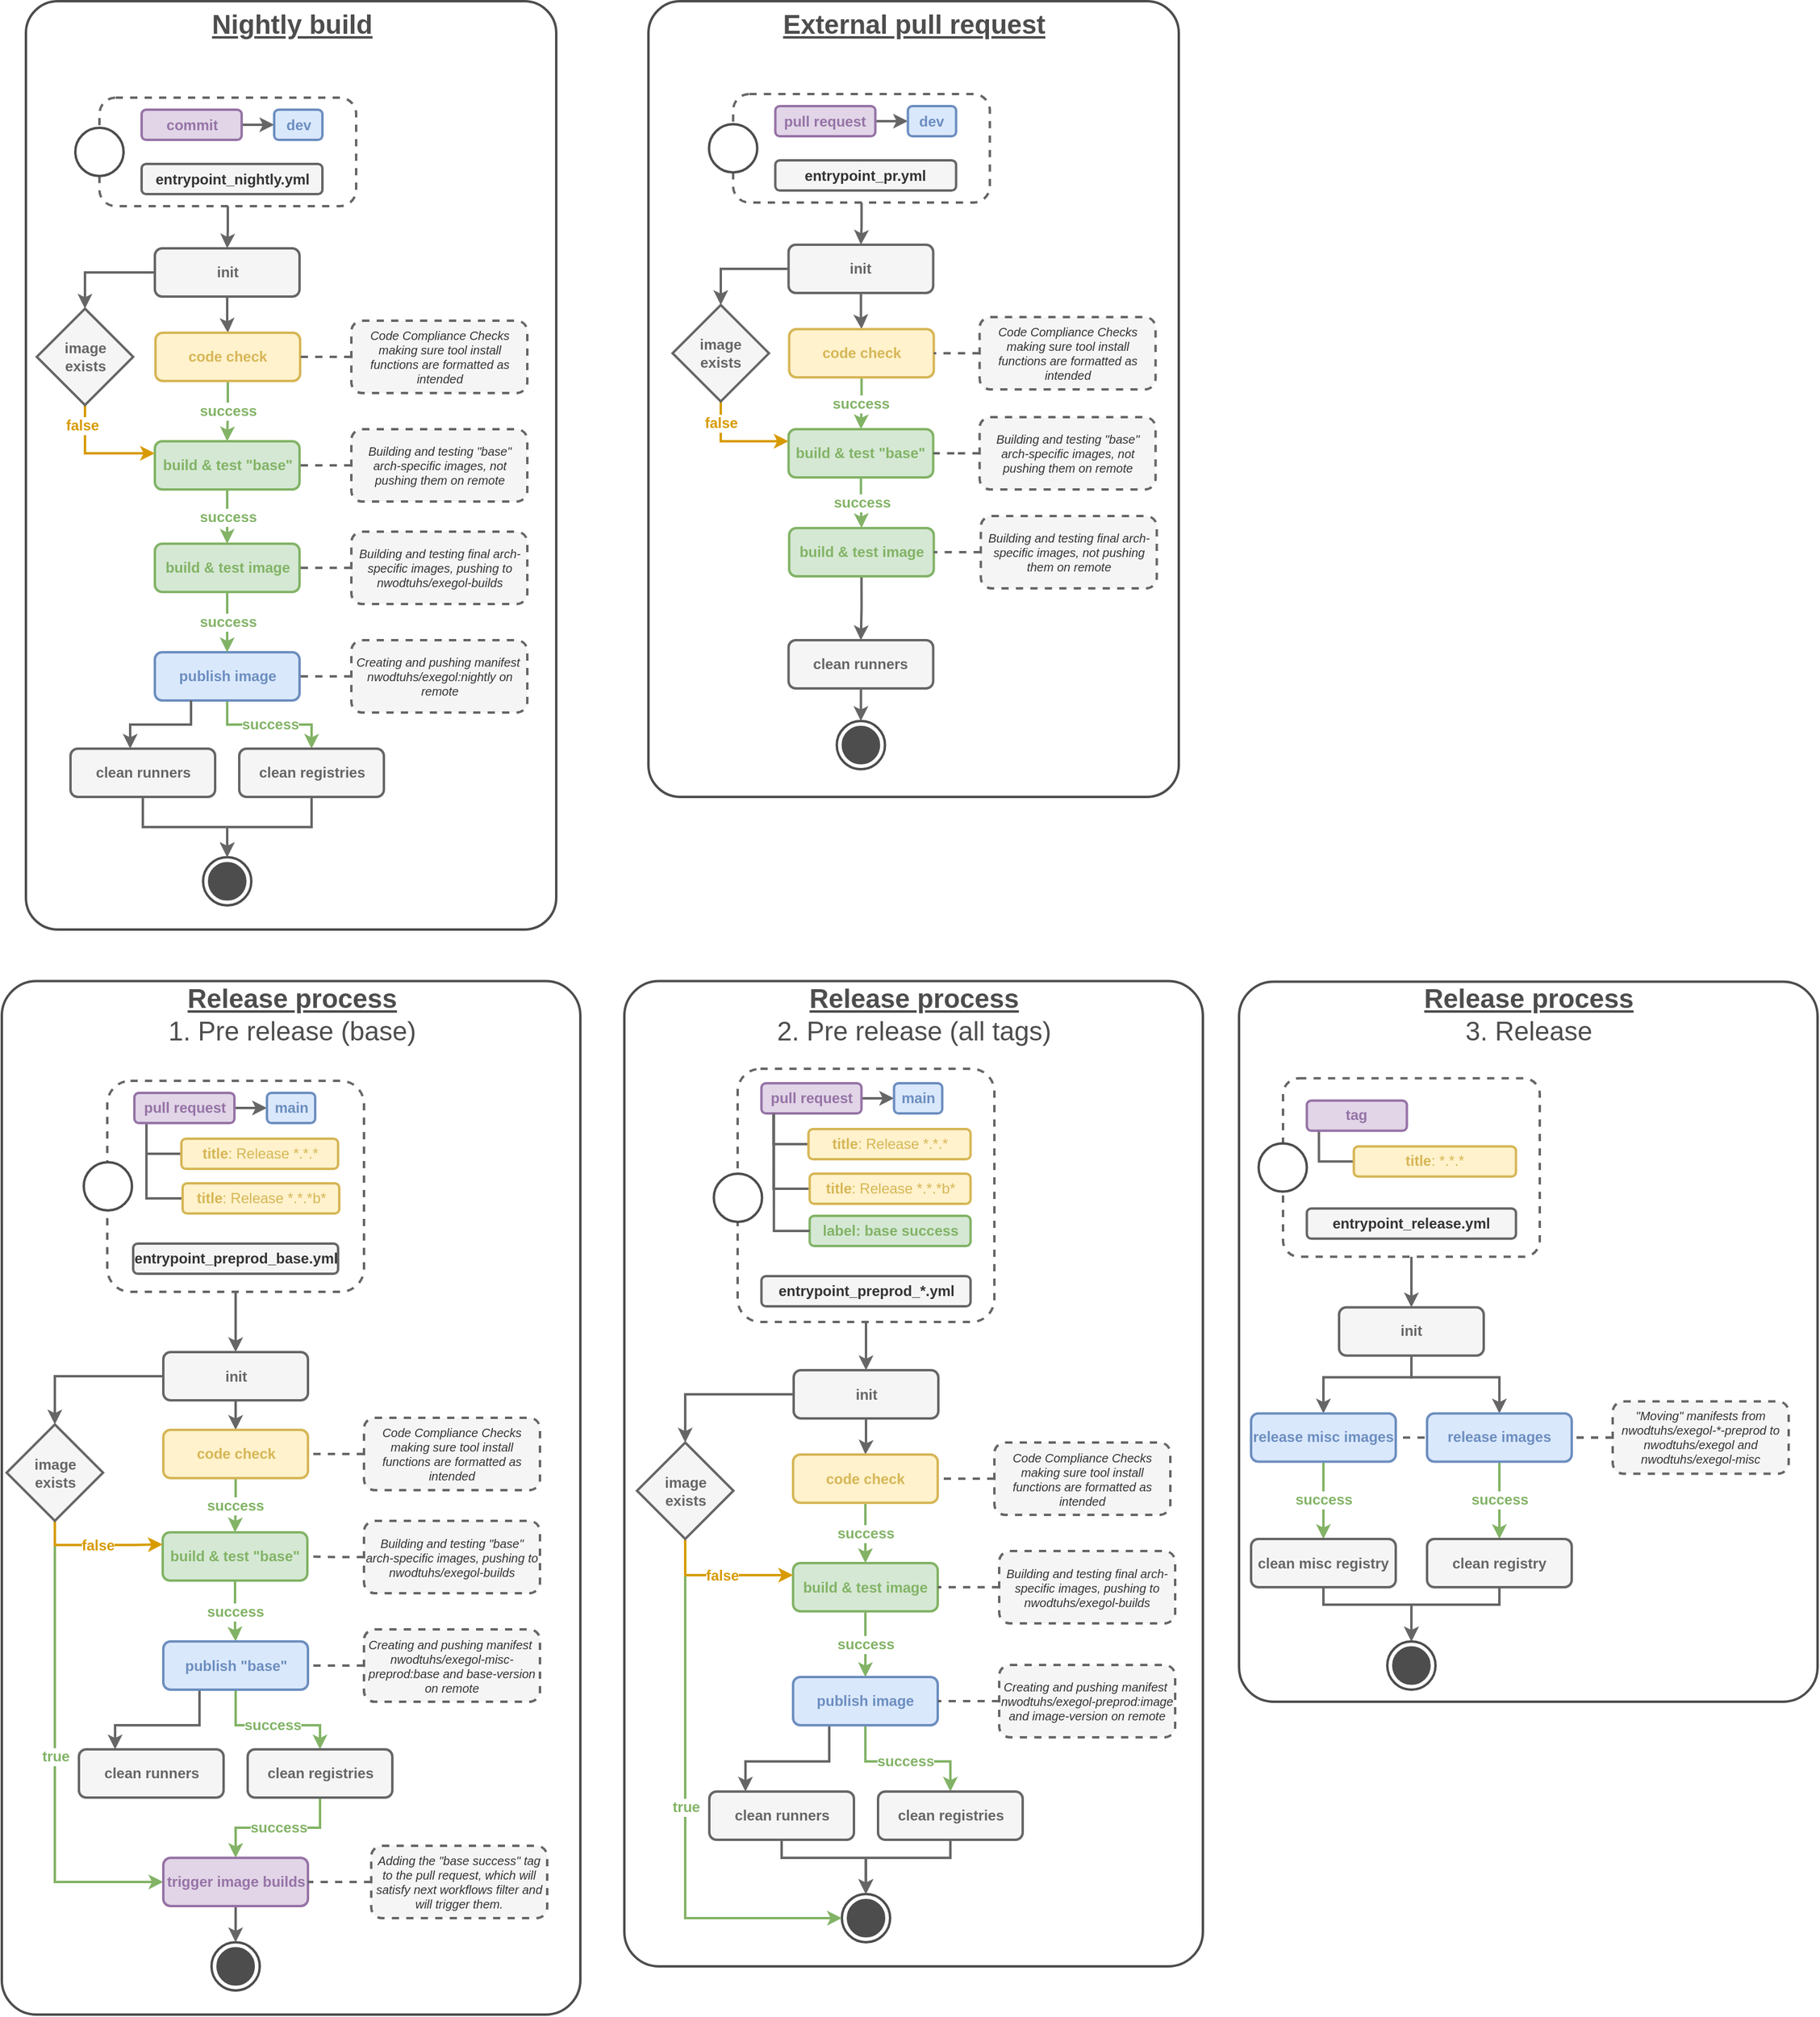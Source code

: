 <mxfile version="19.0.3" type="device"><diagram id="C5RBs43oDa-KdzZeNtuy" name="preprod (base)"><mxGraphModel dx="2939" dy="2126" grid="1" gridSize="10" guides="1" tooltips="1" connect="1" arrows="1" fold="1" page="1" pageScale="1" pageWidth="827" pageHeight="1169" math="0" shadow="0"><root><mxCell id="WIyWlLk6GJQsqaUBKTNV-0"/><mxCell id="WIyWlLk6GJQsqaUBKTNV-1" parent="WIyWlLk6GJQsqaUBKTNV-0"/><mxCell id="ME9dG4DlJ4JC6uigoxUw-430" value="" style="rounded=1;whiteSpace=wrap;html=1;labelBackgroundColor=none;fontSize=10;fontColor=#D79B00;strokeColor=#4D4D4D;strokeWidth=2;fillColor=default;arcSize=6;" parent="WIyWlLk6GJQsqaUBKTNV-1" vertex="1"><mxGeometry x="-360" y="283.25" width="480" height="597.25" as="geometry"/></mxCell><mxCell id="ME9dG4DlJ4JC6uigoxUw-429" value="" style="rounded=1;whiteSpace=wrap;html=1;labelBackgroundColor=none;fontSize=10;fontColor=#D79B00;strokeColor=#4D4D4D;strokeWidth=2;fillColor=default;arcSize=6;" parent="WIyWlLk6GJQsqaUBKTNV-1" vertex="1"><mxGeometry x="-870" y="282.75" width="480" height="817.25" as="geometry"/></mxCell><mxCell id="ME9dG4DlJ4JC6uigoxUw-428" value="" style="rounded=1;whiteSpace=wrap;html=1;labelBackgroundColor=none;fontSize=10;fontColor=#D79B00;strokeColor=#4D4D4D;strokeWidth=2;fillColor=default;arcSize=6;" parent="WIyWlLk6GJQsqaUBKTNV-1" vertex="1"><mxGeometry x="-1386.5" y="282.75" width="480" height="857.25" as="geometry"/></mxCell><mxCell id="ME9dG4DlJ4JC6uigoxUw-427" value="" style="rounded=1;whiteSpace=wrap;html=1;labelBackgroundColor=none;fontSize=10;fontColor=#D79B00;strokeColor=#4D4D4D;strokeWidth=2;fillColor=default;arcSize=6;" parent="WIyWlLk6GJQsqaUBKTNV-1" vertex="1"><mxGeometry x="-850" y="-530" width="440" height="660" as="geometry"/></mxCell><mxCell id="ME9dG4DlJ4JC6uigoxUw-426" value="" style="rounded=1;whiteSpace=wrap;html=1;labelBackgroundColor=none;fontSize=10;fontColor=#D79B00;strokeColor=#4D4D4D;strokeWidth=2;fillColor=default;arcSize=6;" parent="WIyWlLk6GJQsqaUBKTNV-1" vertex="1"><mxGeometry x="-1366.5" y="-530" width="440" height="770" as="geometry"/></mxCell><mxCell id="ME9dG4DlJ4JC6uigoxUw-425" style="edgeStyle=orthogonalEdgeStyle;rounded=0;orthogonalLoop=1;jettySize=auto;html=1;entryX=1;entryY=0.5;entryDx=0;entryDy=0;dashed=1;labelBackgroundColor=none;fontSize=10;fontColor=#D79B00;endArrow=none;endFill=0;strokeColor=#666666;strokeWidth=2;" parent="WIyWlLk6GJQsqaUBKTNV-1" source="ME9dG4DlJ4JC6uigoxUw-423" target="ME9dG4DlJ4JC6uigoxUw-373" edge="1"><mxGeometry relative="1" as="geometry"/></mxCell><mxCell id="ME9dG4DlJ4JC6uigoxUw-377" style="edgeStyle=orthogonalEdgeStyle;rounded=0;orthogonalLoop=1;jettySize=auto;html=1;exitX=0.5;exitY=1;exitDx=0;exitDy=0;entryX=0.5;entryY=0;entryDx=0;entryDy=0;labelBackgroundColor=none;fontSize=12;fontColor=#82B366;endArrow=classic;endFill=1;strokeColor=#666666;strokeWidth=2;" parent="WIyWlLk6GJQsqaUBKTNV-1" source="ME9dG4DlJ4JC6uigoxUw-370" target="ME9dG4DlJ4JC6uigoxUw-371" edge="1"><mxGeometry relative="1" as="geometry"/></mxCell><mxCell id="ME9dG4DlJ4JC6uigoxUw-370" value="" style="rounded=1;whiteSpace=wrap;html=1;strokeColor=#666666;fillColor=default;arcSize=9;dashed=1;strokeWidth=2;" parent="WIyWlLk6GJQsqaUBKTNV-1" vertex="1"><mxGeometry x="-323.5" y="363.38" width="213" height="148" as="geometry"/></mxCell><mxCell id="ME9dG4DlJ4JC6uigoxUw-286" style="edgeStyle=orthogonalEdgeStyle;rounded=0;orthogonalLoop=1;jettySize=auto;html=1;entryX=0.5;entryY=0;entryDx=0;entryDy=0;endArrow=classic;endFill=1;strokeColor=#666666;strokeWidth=2;" parent="WIyWlLk6GJQsqaUBKTNV-1" source="ME9dG4DlJ4JC6uigoxUw-268" target="ME9dG4DlJ4JC6uigoxUw-0" edge="1"><mxGeometry relative="1" as="geometry"/></mxCell><mxCell id="ME9dG4DlJ4JC6uigoxUw-268" value="" style="rounded=1;whiteSpace=wrap;html=1;strokeColor=#666666;fillColor=default;arcSize=11;dashed=1;strokeWidth=2;" parent="WIyWlLk6GJQsqaUBKTNV-1" vertex="1"><mxGeometry x="-1299" y="365.5" width="213" height="175" as="geometry"/></mxCell><mxCell id="ME9dG4DlJ4JC6uigoxUw-267" style="edgeStyle=orthogonalEdgeStyle;rounded=0;orthogonalLoop=1;jettySize=auto;html=1;entryX=0.5;entryY=0;entryDx=0;entryDy=0;strokeColor=#666666;strokeWidth=2;" parent="WIyWlLk6GJQsqaUBKTNV-1" source="ME9dG4DlJ4JC6uigoxUw-266" target="ME9dG4DlJ4JC6uigoxUw-171" edge="1"><mxGeometry relative="1" as="geometry"/></mxCell><mxCell id="ME9dG4DlJ4JC6uigoxUw-266" value="" style="rounded=1;whiteSpace=wrap;html=1;strokeColor=#666666;fillColor=default;dashed=1;strokeWidth=2;" parent="WIyWlLk6GJQsqaUBKTNV-1" vertex="1"><mxGeometry x="-1305.5" y="-450" width="213" height="90" as="geometry"/></mxCell><mxCell id="ME9dG4DlJ4JC6uigoxUw-12" style="edgeStyle=orthogonalEdgeStyle;rounded=0;orthogonalLoop=1;jettySize=auto;html=1;strokeColor=#666666;strokeWidth=2;" parent="WIyWlLk6GJQsqaUBKTNV-1" source="ME9dG4DlJ4JC6uigoxUw-0" target="ME9dG4DlJ4JC6uigoxUw-5" edge="1"><mxGeometry relative="1" as="geometry"/></mxCell><mxCell id="ME9dG4DlJ4JC6uigoxUw-14" style="edgeStyle=orthogonalEdgeStyle;rounded=0;orthogonalLoop=1;jettySize=auto;html=1;strokeColor=#666666;strokeWidth=2;" parent="WIyWlLk6GJQsqaUBKTNV-1" source="ME9dG4DlJ4JC6uigoxUw-0" target="ME9dG4DlJ4JC6uigoxUw-11" edge="1"><mxGeometry relative="1" as="geometry"/></mxCell><mxCell id="ME9dG4DlJ4JC6uigoxUw-0" value="init" style="rounded=1;whiteSpace=wrap;html=1;fontSize=12;glass=0;strokeWidth=2;shadow=0;fillColor=#f5f5f5;fontColor=#666666;strokeColor=#666666;fontStyle=1" parent="WIyWlLk6GJQsqaUBKTNV-1" vertex="1"><mxGeometry x="-1252.5" y="590.5" width="120" height="40" as="geometry"/></mxCell><mxCell id="ME9dG4DlJ4JC6uigoxUw-3" value="" style="shape=mxgraph.sysml.actFinal;html=1;verticalLabelPosition=bottom;labelBackgroundColor=#ffffff;verticalAlign=top;fillColor=default;strokeColor=#4D4D4D;strokeWidth=2;" parent="WIyWlLk6GJQsqaUBKTNV-1" vertex="1"><mxGeometry x="-1212.5" y="1080" width="40" height="40" as="geometry"/></mxCell><mxCell id="ME9dG4DlJ4JC6uigoxUw-52" value="success" style="edgeStyle=orthogonalEdgeStyle;rounded=0;orthogonalLoop=1;jettySize=auto;html=1;strokeWidth=2;fillColor=#d5e8d4;strokeColor=#82b366;fontColor=#82B366;fontSize=12;fontStyle=1" parent="WIyWlLk6GJQsqaUBKTNV-1" source="ME9dG4DlJ4JC6uigoxUw-5" target="ME9dG4DlJ4JC6uigoxUw-6" edge="1"><mxGeometry relative="1" as="geometry"/></mxCell><mxCell id="ME9dG4DlJ4JC6uigoxUw-5" value="code check" style="rounded=1;whiteSpace=wrap;html=1;fontSize=12;glass=0;strokeWidth=2;shadow=0;fillColor=#fff2cc;strokeColor=#d6b656;fontStyle=1;fontColor=#D6B656;" parent="WIyWlLk6GJQsqaUBKTNV-1" vertex="1"><mxGeometry x="-1252.5" y="655" width="120" height="40" as="geometry"/></mxCell><mxCell id="ME9dG4DlJ4JC6uigoxUw-55" value="success" style="edgeStyle=orthogonalEdgeStyle;rounded=0;orthogonalLoop=1;jettySize=auto;html=1;entryX=0.5;entryY=0;entryDx=0;entryDy=0;strokeWidth=2;fillColor=#d5e8d4;strokeColor=#82b366;fontColor=#82B366;fontSize=12;fontStyle=1" parent="WIyWlLk6GJQsqaUBKTNV-1" source="ME9dG4DlJ4JC6uigoxUw-6" target="ME9dG4DlJ4JC6uigoxUw-8" edge="1"><mxGeometry relative="1" as="geometry"><Array as="points"><mxPoint x="-1192.5" y="820.5"/><mxPoint x="-1192.5" y="820.5"/></Array></mxGeometry></mxCell><mxCell id="ME9dG4DlJ4JC6uigoxUw-106" value="" style="edgeStyle=orthogonalEdgeStyle;rounded=0;orthogonalLoop=1;jettySize=auto;html=1;exitX=0.25;exitY=1;exitDx=0;exitDy=0;entryX=0.25;entryY=0;entryDx=0;entryDy=0;strokeWidth=2;fillColor=#d5e8d4;strokeColor=#666666;fontColor=#82B366;fontSize=12;fontStyle=1" parent="WIyWlLk6GJQsqaUBKTNV-1" source="ME9dG4DlJ4JC6uigoxUw-8" target="ME9dG4DlJ4JC6uigoxUw-9" edge="1"><mxGeometry relative="1" as="geometry"><Array as="points"><mxPoint x="-1222" y="900"/><mxPoint x="-1292" y="900"/></Array></mxGeometry></mxCell><mxCell id="ME9dG4DlJ4JC6uigoxUw-6" value="build &amp;amp; test &quot;base&quot;" style="rounded=1;whiteSpace=wrap;html=1;fontSize=12;glass=0;strokeWidth=2;shadow=0;fillColor=#d5e8d4;strokeColor=#82b366;fontStyle=1;fontColor=#82B366;" parent="WIyWlLk6GJQsqaUBKTNV-1" vertex="1"><mxGeometry x="-1253" y="740" width="120" height="40" as="geometry"/></mxCell><mxCell id="ME9dG4DlJ4JC6uigoxUw-105" value="success" style="edgeStyle=orthogonalEdgeStyle;rounded=0;orthogonalLoop=1;jettySize=auto;html=1;entryX=0.5;entryY=0;entryDx=0;entryDy=0;strokeWidth=2;fillColor=#d5e8d4;strokeColor=#82b366;fontColor=#82B366;fontSize=12;fontStyle=1" parent="WIyWlLk6GJQsqaUBKTNV-1" source="ME9dG4DlJ4JC6uigoxUw-8" target="ME9dG4DlJ4JC6uigoxUw-10" edge="1"><mxGeometry relative="1" as="geometry"><Array as="points"><mxPoint x="-1192" y="900"/><mxPoint x="-1122" y="900"/></Array></mxGeometry></mxCell><mxCell id="ME9dG4DlJ4JC6uigoxUw-8" value="publish &quot;base&quot;" style="rounded=1;whiteSpace=wrap;html=1;fontSize=12;glass=0;strokeWidth=2;shadow=0;fillColor=#dae8fc;strokeColor=#6c8ebf;fontStyle=1;fontColor=#6C8EBF;" parent="WIyWlLk6GJQsqaUBKTNV-1" vertex="1"><mxGeometry x="-1252.5" y="830.5" width="120" height="40" as="geometry"/></mxCell><mxCell id="ME9dG4DlJ4JC6uigoxUw-9" value="clean runners" style="rounded=1;whiteSpace=wrap;html=1;fontSize=12;glass=0;strokeWidth=2;shadow=0;fillColor=#f5f5f5;fontColor=#666666;strokeColor=#666666;fontStyle=1" parent="WIyWlLk6GJQsqaUBKTNV-1" vertex="1"><mxGeometry x="-1322.5" y="920" width="120" height="40" as="geometry"/></mxCell><mxCell id="ME9dG4DlJ4JC6uigoxUw-27" value="success" style="edgeStyle=orthogonalEdgeStyle;rounded=0;orthogonalLoop=1;jettySize=auto;html=1;strokeWidth=2;fillColor=#d5e8d4;strokeColor=#82b366;fontColor=#82B366;fontSize=12;fontStyle=1" parent="WIyWlLk6GJQsqaUBKTNV-1" source="ME9dG4DlJ4JC6uigoxUw-10" target="ME9dG4DlJ4JC6uigoxUw-23" edge="1"><mxGeometry relative="1" as="geometry"/></mxCell><mxCell id="ME9dG4DlJ4JC6uigoxUw-10" value="clean registries" style="rounded=1;whiteSpace=wrap;html=1;fontSize=12;glass=0;strokeWidth=2;shadow=0;fillColor=#f5f5f5;fontColor=#666666;strokeColor=#666666;fontStyle=1" parent="WIyWlLk6GJQsqaUBKTNV-1" vertex="1"><mxGeometry x="-1182.5" y="920" width="120" height="40" as="geometry"/></mxCell><mxCell id="ME9dG4DlJ4JC6uigoxUw-224" value="true" style="edgeStyle=orthogonalEdgeStyle;rounded=0;orthogonalLoop=1;jettySize=auto;html=1;exitX=0.5;exitY=1;exitDx=0;exitDy=0;entryX=0;entryY=0.5;entryDx=0;entryDy=0;strokeWidth=2;fillColor=#d5e8d4;strokeColor=#82b366;fontColor=#82B366;fontSize=12;fontStyle=1" parent="WIyWlLk6GJQsqaUBKTNV-1" source="ME9dG4DlJ4JC6uigoxUw-11" target="ME9dG4DlJ4JC6uigoxUw-23" edge="1"><mxGeometry relative="1" as="geometry"/></mxCell><mxCell id="ME9dG4DlJ4JC6uigoxUw-225" value="false" style="edgeStyle=orthogonalEdgeStyle;rounded=0;orthogonalLoop=1;jettySize=auto;html=1;exitX=0.5;exitY=1;exitDx=0;exitDy=0;entryX=0;entryY=0.25;entryDx=0;entryDy=0;strokeWidth=2;strokeColor=#D79B00;fontStyle=1;fontColor=#D79B00;fontSize=12;" parent="WIyWlLk6GJQsqaUBKTNV-1" source="ME9dG4DlJ4JC6uigoxUw-11" target="ME9dG4DlJ4JC6uigoxUw-6" edge="1"><mxGeometry relative="1" as="geometry"/></mxCell><mxCell id="ME9dG4DlJ4JC6uigoxUw-11" value="image&lt;br&gt;exists" style="rhombus;whiteSpace=wrap;html=1;fillColor=#f5f5f5;fontColor=#666666;strokeColor=#666666;strokeWidth=2;fontStyle=1" parent="WIyWlLk6GJQsqaUBKTNV-1" vertex="1"><mxGeometry x="-1382.5" y="650.5" width="80" height="80" as="geometry"/></mxCell><mxCell id="ME9dG4DlJ4JC6uigoxUw-28" style="edgeStyle=orthogonalEdgeStyle;rounded=0;orthogonalLoop=1;jettySize=auto;html=1;strokeColor=#666666;strokeWidth=2;" parent="WIyWlLk6GJQsqaUBKTNV-1" source="ME9dG4DlJ4JC6uigoxUw-23" target="ME9dG4DlJ4JC6uigoxUw-3" edge="1"><mxGeometry relative="1" as="geometry"/></mxCell><mxCell id="ME9dG4DlJ4JC6uigoxUw-23" value="trigger image builds" style="rounded=1;whiteSpace=wrap;html=1;fontSize=12;glass=0;strokeWidth=2;shadow=0;fillColor=#e1d5e7;strokeColor=#9673a6;fontStyle=1;fontColor=#9673A6;" parent="WIyWlLk6GJQsqaUBKTNV-1" vertex="1"><mxGeometry x="-1252.5" y="1010" width="120" height="40" as="geometry"/></mxCell><mxCell id="ME9dG4DlJ4JC6uigoxUw-169" style="edgeStyle=orthogonalEdgeStyle;rounded=0;orthogonalLoop=1;jettySize=auto;html=1;strokeColor=#666666;strokeWidth=2;" parent="WIyWlLk6GJQsqaUBKTNV-1" source="ME9dG4DlJ4JC6uigoxUw-171" target="ME9dG4DlJ4JC6uigoxUw-175" edge="1"><mxGeometry relative="1" as="geometry"/></mxCell><mxCell id="ME9dG4DlJ4JC6uigoxUw-170" style="edgeStyle=orthogonalEdgeStyle;rounded=0;orthogonalLoop=1;jettySize=auto;html=1;strokeColor=#666666;strokeWidth=2;" parent="WIyWlLk6GJQsqaUBKTNV-1" source="ME9dG4DlJ4JC6uigoxUw-171" target="ME9dG4DlJ4JC6uigoxUw-186" edge="1"><mxGeometry relative="1" as="geometry"/></mxCell><mxCell id="ME9dG4DlJ4JC6uigoxUw-171" value="init" style="rounded=1;whiteSpace=wrap;html=1;fontSize=12;glass=0;strokeWidth=2;shadow=0;fillColor=#f5f5f5;fontColor=#666666;strokeColor=#666666;fontStyle=1" parent="WIyWlLk6GJQsqaUBKTNV-1" vertex="1"><mxGeometry x="-1259.5" y="-325" width="120" height="40" as="geometry"/></mxCell><mxCell id="ME9dG4DlJ4JC6uigoxUw-172" value="" style="shape=mxgraph.sysml.actFinal;html=1;verticalLabelPosition=bottom;labelBackgroundColor=#ffffff;verticalAlign=top;strokeWidth=2;strokeColor=#4D4D4D;" parent="WIyWlLk6GJQsqaUBKTNV-1" vertex="1"><mxGeometry x="-1219.5" y="180" width="40" height="40" as="geometry"/></mxCell><mxCell id="ME9dG4DlJ4JC6uigoxUw-173" value="" style="strokeWidth=2;html=1;shape=mxgraph.flowchart.start_2;whiteSpace=wrap;fillColor=default;strokeColor=#4D4D4D;" parent="WIyWlLk6GJQsqaUBKTNV-1" vertex="1"><mxGeometry x="-1325.5" y="-425" width="40" height="40" as="geometry"/></mxCell><mxCell id="ME9dG4DlJ4JC6uigoxUw-174" value="success" style="edgeStyle=orthogonalEdgeStyle;rounded=0;orthogonalLoop=1;jettySize=auto;html=1;strokeWidth=2;fillColor=#d5e8d4;strokeColor=#82b366;fontColor=#82B366;fontSize=12;fontStyle=1" parent="WIyWlLk6GJQsqaUBKTNV-1" source="ME9dG4DlJ4JC6uigoxUw-175" target="ME9dG4DlJ4JC6uigoxUw-178" edge="1"><mxGeometry relative="1" as="geometry"/></mxCell><mxCell id="ME9dG4DlJ4JC6uigoxUw-175" value="code check" style="rounded=1;whiteSpace=wrap;html=1;fontSize=12;glass=0;strokeWidth=2;shadow=0;fillColor=#fff2cc;strokeColor=#d6b656;fontStyle=1;fontColor=#D6B656;" parent="WIyWlLk6GJQsqaUBKTNV-1" vertex="1"><mxGeometry x="-1259" y="-255" width="120" height="40" as="geometry"/></mxCell><mxCell id="ME9dG4DlJ4JC6uigoxUw-197" value="success" style="edgeStyle=orthogonalEdgeStyle;rounded=0;orthogonalLoop=1;jettySize=auto;html=1;strokeWidth=2;fillColor=#d5e8d4;strokeColor=#82b366;fontColor=#82B366;fontSize=12;fontStyle=1" parent="WIyWlLk6GJQsqaUBKTNV-1" source="ME9dG4DlJ4JC6uigoxUw-178" target="ME9dG4DlJ4JC6uigoxUw-196" edge="1"><mxGeometry relative="1" as="geometry"/></mxCell><mxCell id="ME9dG4DlJ4JC6uigoxUw-178" value="build &amp;amp; test &quot;base&quot;" style="rounded=1;whiteSpace=wrap;html=1;fontSize=12;glass=0;strokeWidth=2;shadow=0;fillColor=#d5e8d4;strokeColor=#82b366;fontStyle=1;fontColor=#82B366;" parent="WIyWlLk6GJQsqaUBKTNV-1" vertex="1"><mxGeometry x="-1259.5" y="-165" width="120" height="40" as="geometry"/></mxCell><mxCell id="ME9dG4DlJ4JC6uigoxUw-200" value="success" style="edgeStyle=orthogonalEdgeStyle;rounded=0;orthogonalLoop=1;jettySize=auto;html=1;entryX=0.5;entryY=0;entryDx=0;entryDy=0;strokeWidth=2;fillColor=#d5e8d4;strokeColor=#82b366;fontColor=#82B366;fontSize=12;fontStyle=1" parent="WIyWlLk6GJQsqaUBKTNV-1" source="ME9dG4DlJ4JC6uigoxUw-180" target="ME9dG4DlJ4JC6uigoxUw-183" edge="1"><mxGeometry relative="1" as="geometry"><Array as="points"><mxPoint x="-1199" y="70"/><mxPoint x="-1129" y="70"/></Array></mxGeometry></mxCell><mxCell id="ME9dG4DlJ4JC6uigoxUw-180" value="publish image" style="rounded=1;whiteSpace=wrap;html=1;fontSize=12;glass=0;strokeWidth=2;shadow=0;fillColor=#dae8fc;strokeColor=#6c8ebf;fontStyle=1;fontColor=#6C8EBF;" parent="WIyWlLk6GJQsqaUBKTNV-1" vertex="1"><mxGeometry x="-1259.5" y="10" width="120" height="40" as="geometry"/></mxCell><mxCell id="ME9dG4DlJ4JC6uigoxUw-219" style="edgeStyle=orthogonalEdgeStyle;rounded=0;orthogonalLoop=1;jettySize=auto;html=1;entryX=0.5;entryY=0;entryDx=0;entryDy=0;entryPerimeter=0;strokeColor=#666666;strokeWidth=2;" parent="WIyWlLk6GJQsqaUBKTNV-1" source="ME9dG4DlJ4JC6uigoxUw-181" target="ME9dG4DlJ4JC6uigoxUw-172" edge="1"><mxGeometry relative="1" as="geometry"/></mxCell><mxCell id="ME9dG4DlJ4JC6uigoxUw-181" value="clean runners" style="rounded=1;whiteSpace=wrap;html=1;fontSize=12;glass=0;strokeWidth=2;shadow=0;fillColor=#f5f5f5;fontColor=#666666;strokeColor=#666666;fontStyle=1" parent="WIyWlLk6GJQsqaUBKTNV-1" vertex="1"><mxGeometry x="-1329.5" y="90" width="120" height="40" as="geometry"/></mxCell><mxCell id="ME9dG4DlJ4JC6uigoxUw-201" style="edgeStyle=orthogonalEdgeStyle;rounded=0;orthogonalLoop=1;jettySize=auto;html=1;entryX=0.5;entryY=0;entryDx=0;entryDy=0;entryPerimeter=0;strokeColor=#666666;strokeWidth=2;" parent="WIyWlLk6GJQsqaUBKTNV-1" source="ME9dG4DlJ4JC6uigoxUw-183" target="ME9dG4DlJ4JC6uigoxUw-172" edge="1"><mxGeometry relative="1" as="geometry"/></mxCell><mxCell id="ME9dG4DlJ4JC6uigoxUw-183" value="clean registries" style="rounded=1;whiteSpace=wrap;html=1;fontSize=12;glass=0;strokeWidth=2;shadow=0;fillColor=#f5f5f5;fontColor=#666666;strokeColor=#666666;fontStyle=1" parent="WIyWlLk6GJQsqaUBKTNV-1" vertex="1"><mxGeometry x="-1189.5" y="90" width="120" height="40" as="geometry"/></mxCell><mxCell id="ME9dG4DlJ4JC6uigoxUw-223" value="false" style="edgeStyle=orthogonalEdgeStyle;rounded=0;orthogonalLoop=1;jettySize=auto;html=1;exitX=0.5;exitY=1;exitDx=0;exitDy=0;entryX=0;entryY=0.25;entryDx=0;entryDy=0;strokeWidth=2;strokeColor=#D79B00;fontStyle=1;fontColor=#D79B00;fontSize=12;" parent="WIyWlLk6GJQsqaUBKTNV-1" source="ME9dG4DlJ4JC6uigoxUw-186" target="ME9dG4DlJ4JC6uigoxUw-178" edge="1"><mxGeometry x="-0.655" y="-3" relative="1" as="geometry"><mxPoint as="offset"/></mxGeometry></mxCell><mxCell id="ME9dG4DlJ4JC6uigoxUw-186" value="image&lt;br&gt;exists" style="rhombus;whiteSpace=wrap;html=1;fillColor=#f5f5f5;fontColor=#666666;strokeColor=#666666;strokeWidth=2;fontStyle=1" parent="WIyWlLk6GJQsqaUBKTNV-1" vertex="1"><mxGeometry x="-1357.5" y="-275" width="80" height="80" as="geometry"/></mxCell><mxCell id="ME9dG4DlJ4JC6uigoxUw-198" value="success" style="edgeStyle=orthogonalEdgeStyle;rounded=0;orthogonalLoop=1;jettySize=auto;html=1;strokeWidth=2;fillColor=#d5e8d4;strokeColor=#82b366;fontColor=#82B366;fontSize=12;fontStyle=1" parent="WIyWlLk6GJQsqaUBKTNV-1" source="ME9dG4DlJ4JC6uigoxUw-196" target="ME9dG4DlJ4JC6uigoxUw-180" edge="1"><mxGeometry relative="1" as="geometry"/></mxCell><mxCell id="ME9dG4DlJ4JC6uigoxUw-199" value="" style="edgeStyle=orthogonalEdgeStyle;rounded=0;orthogonalLoop=1;jettySize=auto;html=1;exitX=0.25;exitY=1;exitDx=0;exitDy=0;strokeWidth=2;fillColor=#d5e8d4;strokeColor=#666666;fontColor=#82B366;fontSize=12;fontStyle=1" parent="WIyWlLk6GJQsqaUBKTNV-1" source="ME9dG4DlJ4JC6uigoxUw-180" edge="1"><mxGeometry x="-0.129" relative="1" as="geometry"><mxPoint x="-1280" y="90" as="targetPoint"/><Array as="points"><mxPoint x="-1229" y="70"/><mxPoint x="-1280" y="70"/></Array><mxPoint as="offset"/></mxGeometry></mxCell><mxCell id="ME9dG4DlJ4JC6uigoxUw-196" value="build &amp;amp; test image" style="rounded=1;whiteSpace=wrap;html=1;fontSize=12;glass=0;strokeWidth=2;shadow=0;fillColor=#d5e8d4;strokeColor=#82b366;fontStyle=1;fontColor=#82B366;" parent="WIyWlLk6GJQsqaUBKTNV-1" vertex="1"><mxGeometry x="-1259.5" y="-80" width="120" height="40" as="geometry"/></mxCell><mxCell id="ME9dG4DlJ4JC6uigoxUw-257" style="edgeStyle=orthogonalEdgeStyle;rounded=0;orthogonalLoop=1;jettySize=auto;html=1;entryX=0;entryY=0.5;entryDx=0;entryDy=0;strokeWidth=2;strokeColor=#666666;" parent="WIyWlLk6GJQsqaUBKTNV-1" source="ME9dG4DlJ4JC6uigoxUw-229" target="ME9dG4DlJ4JC6uigoxUw-230" edge="1"><mxGeometry relative="1" as="geometry"/></mxCell><mxCell id="ME9dG4DlJ4JC6uigoxUw-229" value="commit" style="rounded=1;whiteSpace=wrap;html=1;fontStyle=1;fillColor=#e1d5e7;strokeColor=#9673a6;strokeWidth=2;fontColor=#9673A6;" parent="WIyWlLk6GJQsqaUBKTNV-1" vertex="1"><mxGeometry x="-1270.5" y="-440" width="83" height="25" as="geometry"/></mxCell><mxCell id="ME9dG4DlJ4JC6uigoxUw-230" value="dev" style="rounded=1;whiteSpace=wrap;html=1;fontStyle=1;fillColor=#dae8fc;strokeColor=#6c8ebf;strokeWidth=2;fontColor=#6C8EBF;" parent="WIyWlLk6GJQsqaUBKTNV-1" vertex="1"><mxGeometry x="-1160.5" y="-440" width="40" height="25" as="geometry"/></mxCell><mxCell id="ME9dG4DlJ4JC6uigoxUw-274" style="edgeStyle=orthogonalEdgeStyle;rounded=0;orthogonalLoop=1;jettySize=auto;html=1;exitX=1;exitY=0.5;exitDx=0;exitDy=0;strokeWidth=2;strokeColor=#666666;" parent="WIyWlLk6GJQsqaUBKTNV-1" source="ME9dG4DlJ4JC6uigoxUw-231" target="ME9dG4DlJ4JC6uigoxUw-232" edge="1"><mxGeometry relative="1" as="geometry"/></mxCell><mxCell id="ME9dG4DlJ4JC6uigoxUw-279" style="edgeStyle=orthogonalEdgeStyle;rounded=0;orthogonalLoop=1;jettySize=auto;html=1;entryX=0;entryY=0.5;entryDx=0;entryDy=0;endArrow=none;endFill=0;strokeWidth=2;strokeColor=#666666;" parent="WIyWlLk6GJQsqaUBKTNV-1" target="ME9dG4DlJ4JC6uigoxUw-276" edge="1"><mxGeometry relative="1" as="geometry"><mxPoint x="-1266.5" y="405.5" as="sourcePoint"/><Array as="points"><mxPoint x="-1266.5" y="400.5"/><mxPoint x="-1266.5" y="462.5"/></Array></mxGeometry></mxCell><mxCell id="ME9dG4DlJ4JC6uigoxUw-280" style="edgeStyle=orthogonalEdgeStyle;rounded=0;orthogonalLoop=1;jettySize=auto;html=1;entryX=0;entryY=0.5;entryDx=0;entryDy=0;endArrow=none;endFill=0;strokeWidth=2;strokeColor=#666666;" parent="WIyWlLk6GJQsqaUBKTNV-1" target="ME9dG4DlJ4JC6uigoxUw-275" edge="1"><mxGeometry relative="1" as="geometry"><mxPoint x="-1266.5" y="400.5" as="sourcePoint"/><Array as="points"><mxPoint x="-1266.5" y="400.5"/><mxPoint x="-1266.5" y="426.5"/></Array></mxGeometry></mxCell><mxCell id="ME9dG4DlJ4JC6uigoxUw-231" value="pull request" style="rounded=1;whiteSpace=wrap;html=1;fontStyle=1;fillColor=#e1d5e7;strokeColor=#9673a6;strokeWidth=2;fontColor=#9673A6;" parent="WIyWlLk6GJQsqaUBKTNV-1" vertex="1"><mxGeometry x="-1276.5" y="375.5" width="83" height="25" as="geometry"/></mxCell><mxCell id="ME9dG4DlJ4JC6uigoxUw-232" value="main" style="rounded=1;whiteSpace=wrap;html=1;fontStyle=1;fillColor=#dae8fc;strokeColor=#6c8ebf;strokeWidth=2;fontColor=#6C8EBF;" parent="WIyWlLk6GJQsqaUBKTNV-1" vertex="1"><mxGeometry x="-1166.5" y="375.5" width="40" height="25" as="geometry"/></mxCell><mxCell id="ME9dG4DlJ4JC6uigoxUw-261" value="&lt;span style=&quot;color: rgb(51, 51, 51); font-weight: 700;&quot;&gt;entrypoint_nightly.yml&lt;/span&gt;" style="rounded=1;whiteSpace=wrap;html=1;strokeColor=#666666;fillColor=#f5f5f5;fontColor=#333333;strokeWidth=2;" parent="WIyWlLk6GJQsqaUBKTNV-1" vertex="1"><mxGeometry x="-1270.5" y="-395" width="150" height="25" as="geometry"/></mxCell><mxCell id="ME9dG4DlJ4JC6uigoxUw-269" value="" style="strokeWidth=2;html=1;shape=mxgraph.flowchart.start_2;whiteSpace=wrap;fillColor=default;strokeColor=#4D4D4D;" parent="WIyWlLk6GJQsqaUBKTNV-1" vertex="1"><mxGeometry x="-1318.5" y="433" width="40" height="40" as="geometry"/></mxCell><mxCell id="ME9dG4DlJ4JC6uigoxUw-275" value="title&lt;span style=&quot;font-weight: normal;&quot;&gt;: Release *.*.*&lt;/span&gt;" style="rounded=1;whiteSpace=wrap;html=1;fontStyle=1;fillColor=#fff2cc;strokeColor=#d6b656;strokeWidth=2;fontColor=#D6B656;" parent="WIyWlLk6GJQsqaUBKTNV-1" vertex="1"><mxGeometry x="-1237.5" y="413.5" width="130" height="25" as="geometry"/></mxCell><mxCell id="ME9dG4DlJ4JC6uigoxUw-276" value="title&lt;span style=&quot;font-weight: normal;&quot;&gt;: Release *.*.*b*&lt;/span&gt;" style="rounded=1;whiteSpace=wrap;html=1;fontStyle=1;fillColor=#fff2cc;strokeColor=#d6b656;strokeWidth=2;fontColor=#D6B656;" parent="WIyWlLk6GJQsqaUBKTNV-1" vertex="1"><mxGeometry x="-1236.5" y="450.5" width="130" height="25" as="geometry"/></mxCell><mxCell id="ME9dG4DlJ4JC6uigoxUw-284" value="&lt;span style=&quot;color: rgb(51, 51, 51); font-weight: 700;&quot;&gt;entrypoint_preprod_base.yml&lt;/span&gt;" style="rounded=1;whiteSpace=wrap;html=1;strokeColor=#666666;fillColor=#f5f5f5;fontColor=#333333;strokeWidth=2;" parent="WIyWlLk6GJQsqaUBKTNV-1" vertex="1"><mxGeometry x="-1277.5" y="500.5" width="170" height="25" as="geometry"/></mxCell><mxCell id="ME9dG4DlJ4JC6uigoxUw-329" style="edgeStyle=orthogonalEdgeStyle;rounded=0;orthogonalLoop=1;jettySize=auto;html=1;exitX=0.5;exitY=1;exitDx=0;exitDy=0;entryX=0.5;entryY=0;entryDx=0;entryDy=0;labelBackgroundColor=none;fontSize=12;fontColor=#82B366;endArrow=classic;endFill=1;strokeColor=#666666;strokeWidth=2;" parent="WIyWlLk6GJQsqaUBKTNV-1" source="ME9dG4DlJ4JC6uigoxUw-295" target="ME9dG4DlJ4JC6uigoxUw-312" edge="1"><mxGeometry relative="1" as="geometry"/></mxCell><mxCell id="ME9dG4DlJ4JC6uigoxUw-295" value="" style="rounded=1;whiteSpace=wrap;html=1;strokeColor=#666666;fillColor=default;arcSize=9;dashed=1;strokeWidth=2;" parent="WIyWlLk6GJQsqaUBKTNV-1" vertex="1"><mxGeometry x="-776" y="355.5" width="213" height="210" as="geometry"/></mxCell><mxCell id="ME9dG4DlJ4JC6uigoxUw-296" style="edgeStyle=orthogonalEdgeStyle;rounded=0;orthogonalLoop=1;jettySize=auto;html=1;exitX=1;exitY=0.5;exitDx=0;exitDy=0;strokeWidth=2;strokeColor=#666666;" parent="WIyWlLk6GJQsqaUBKTNV-1" source="ME9dG4DlJ4JC6uigoxUw-299" target="ME9dG4DlJ4JC6uigoxUw-300" edge="1"><mxGeometry relative="1" as="geometry"/></mxCell><mxCell id="ME9dG4DlJ4JC6uigoxUw-297" style="edgeStyle=orthogonalEdgeStyle;rounded=0;orthogonalLoop=1;jettySize=auto;html=1;entryX=0;entryY=0.5;entryDx=0;entryDy=0;endArrow=none;endFill=0;strokeWidth=2;strokeColor=#666666;" parent="WIyWlLk6GJQsqaUBKTNV-1" target="ME9dG4DlJ4JC6uigoxUw-303" edge="1"><mxGeometry relative="1" as="geometry"><mxPoint x="-746.25" y="397.5" as="sourcePoint"/><Array as="points"><mxPoint x="-746.25" y="392.5"/><mxPoint x="-746.25" y="454.5"/></Array></mxGeometry></mxCell><mxCell id="ME9dG4DlJ4JC6uigoxUw-298" style="edgeStyle=orthogonalEdgeStyle;rounded=0;orthogonalLoop=1;jettySize=auto;html=1;entryX=0;entryY=0.5;entryDx=0;entryDy=0;endArrow=none;endFill=0;strokeWidth=2;strokeColor=#666666;" parent="WIyWlLk6GJQsqaUBKTNV-1" target="ME9dG4DlJ4JC6uigoxUw-302" edge="1"><mxGeometry relative="1" as="geometry"><mxPoint x="-746.25" y="392.5" as="sourcePoint"/><Array as="points"><mxPoint x="-746.25" y="392.5"/><mxPoint x="-746.25" y="418.5"/></Array></mxGeometry></mxCell><mxCell id="ME9dG4DlJ4JC6uigoxUw-299" value="pull request" style="rounded=1;whiteSpace=wrap;html=1;fontStyle=1;fillColor=#e1d5e7;strokeColor=#9673a6;strokeWidth=2;fontColor=#9673A6;" parent="WIyWlLk6GJQsqaUBKTNV-1" vertex="1"><mxGeometry x="-756.25" y="367.5" width="83" height="25" as="geometry"/></mxCell><mxCell id="ME9dG4DlJ4JC6uigoxUw-300" value="main" style="rounded=1;whiteSpace=wrap;html=1;fontStyle=1;fillColor=#dae8fc;strokeColor=#6c8ebf;strokeWidth=2;fontColor=#6C8EBF;" parent="WIyWlLk6GJQsqaUBKTNV-1" vertex="1"><mxGeometry x="-646.25" y="367.5" width="40" height="25" as="geometry"/></mxCell><mxCell id="ME9dG4DlJ4JC6uigoxUw-301" value="" style="strokeWidth=2;html=1;shape=mxgraph.flowchart.start_2;whiteSpace=wrap;strokeColor=#4D4D4D;" parent="WIyWlLk6GJQsqaUBKTNV-1" vertex="1"><mxGeometry x="-795.75" y="442.5" width="40" height="40" as="geometry"/></mxCell><mxCell id="ME9dG4DlJ4JC6uigoxUw-302" value="title&lt;span style=&quot;font-weight: normal;&quot;&gt;: Release *.*.*&lt;/span&gt;" style="rounded=1;whiteSpace=wrap;html=1;fontStyle=1;fillColor=#fff2cc;strokeColor=#d6b656;strokeWidth=2;fontColor=#D6B656;" parent="WIyWlLk6GJQsqaUBKTNV-1" vertex="1"><mxGeometry x="-717.25" y="405.5" width="134.5" height="25" as="geometry"/></mxCell><mxCell id="ME9dG4DlJ4JC6uigoxUw-303" value="title&lt;span style=&quot;font-weight: normal;&quot;&gt;: Release *.*.*b*&lt;/span&gt;" style="rounded=1;whiteSpace=wrap;html=1;fontStyle=1;fillColor=#fff2cc;strokeColor=#d6b656;strokeWidth=2;fontColor=#D6B656;" parent="WIyWlLk6GJQsqaUBKTNV-1" vertex="1"><mxGeometry x="-716.25" y="442.5" width="133.5" height="25" as="geometry"/></mxCell><mxCell id="ME9dG4DlJ4JC6uigoxUw-304" value="&lt;span style=&quot;color: rgb(51, 51, 51); font-weight: 700;&quot;&gt;entrypoint_preprod_*.yml&lt;/span&gt;" style="rounded=1;whiteSpace=wrap;html=1;strokeColor=#666666;fillColor=#f5f5f5;fontColor=#333333;strokeWidth=2;" parent="WIyWlLk6GJQsqaUBKTNV-1" vertex="1"><mxGeometry x="-756.25" y="527.5" width="173.5" height="25" as="geometry"/></mxCell><mxCell id="ME9dG4DlJ4JC6uigoxUw-305" value="label: base success" style="rounded=1;whiteSpace=wrap;html=1;fontStyle=1;fillColor=#d5e8d4;strokeColor=#82b366;strokeWidth=2;fontColor=#82B366;" parent="WIyWlLk6GJQsqaUBKTNV-1" vertex="1"><mxGeometry x="-716.25" y="477.5" width="133.5" height="25" as="geometry"/></mxCell><mxCell id="ME9dG4DlJ4JC6uigoxUw-307" style="edgeStyle=orthogonalEdgeStyle;rounded=0;orthogonalLoop=1;jettySize=auto;html=1;entryX=0;entryY=0.5;entryDx=0;entryDy=0;endArrow=none;endFill=0;strokeWidth=2;strokeColor=#666666;exitX=0.125;exitY=1;exitDx=0;exitDy=0;exitPerimeter=0;" parent="WIyWlLk6GJQsqaUBKTNV-1" source="ME9dG4DlJ4JC6uigoxUw-299" target="ME9dG4DlJ4JC6uigoxUw-305" edge="1"><mxGeometry relative="1" as="geometry"><mxPoint x="-736.25" y="402.5" as="sourcePoint"/><Array as="points"><mxPoint x="-745.75" y="490.5"/></Array><mxPoint x="-707.25" y="428" as="targetPoint"/></mxGeometry></mxCell><mxCell id="ME9dG4DlJ4JC6uigoxUw-310" style="edgeStyle=orthogonalEdgeStyle;rounded=0;orthogonalLoop=1;jettySize=auto;html=1;strokeColor=#666666;strokeWidth=2;" parent="WIyWlLk6GJQsqaUBKTNV-1" source="ME9dG4DlJ4JC6uigoxUw-312" target="ME9dG4DlJ4JC6uigoxUw-315" edge="1"><mxGeometry relative="1" as="geometry"/></mxCell><mxCell id="ME9dG4DlJ4JC6uigoxUw-311" style="edgeStyle=orthogonalEdgeStyle;rounded=0;orthogonalLoop=1;jettySize=auto;html=1;strokeColor=#666666;strokeWidth=2;" parent="WIyWlLk6GJQsqaUBKTNV-1" source="ME9dG4DlJ4JC6uigoxUw-312" target="ME9dG4DlJ4JC6uigoxUw-326" edge="1"><mxGeometry relative="1" as="geometry"/></mxCell><mxCell id="ME9dG4DlJ4JC6uigoxUw-312" value="init" style="rounded=1;whiteSpace=wrap;html=1;fontSize=12;glass=0;strokeWidth=2;shadow=0;fillColor=#f5f5f5;fontColor=#666666;strokeColor=#666666;fontStyle=1" parent="WIyWlLk6GJQsqaUBKTNV-1" vertex="1"><mxGeometry x="-729.5" y="605.5" width="120" height="40" as="geometry"/></mxCell><mxCell id="ME9dG4DlJ4JC6uigoxUw-313" value="" style="shape=mxgraph.sysml.actFinal;html=1;verticalLabelPosition=bottom;labelBackgroundColor=#ffffff;verticalAlign=top;fillColor=none;strokeColor=#4D4D4D;strokeWidth=2;" parent="WIyWlLk6GJQsqaUBKTNV-1" vertex="1"><mxGeometry x="-689.5" y="1040" width="40" height="40" as="geometry"/></mxCell><mxCell id="ME9dG4DlJ4JC6uigoxUw-314" value="success" style="edgeStyle=orthogonalEdgeStyle;rounded=0;orthogonalLoop=1;jettySize=auto;html=1;strokeWidth=2;fillColor=#d5e8d4;strokeColor=#82b366;fontColor=#82B366;fontSize=12;fontStyle=1" parent="WIyWlLk6GJQsqaUBKTNV-1" source="ME9dG4DlJ4JC6uigoxUw-315" target="ME9dG4DlJ4JC6uigoxUw-318" edge="1"><mxGeometry relative="1" as="geometry"/></mxCell><mxCell id="ME9dG4DlJ4JC6uigoxUw-315" value="code check" style="rounded=1;whiteSpace=wrap;html=1;fontSize=12;glass=0;strokeWidth=2;shadow=0;fillColor=#fff2cc;strokeColor=#d6b656;fontStyle=1;fontColor=#D6B656;" parent="WIyWlLk6GJQsqaUBKTNV-1" vertex="1"><mxGeometry x="-730" y="675.5" width="120" height="40" as="geometry"/></mxCell><mxCell id="ME9dG4DlJ4JC6uigoxUw-316" value="success" style="edgeStyle=orthogonalEdgeStyle;rounded=0;orthogonalLoop=1;jettySize=auto;html=1;entryX=0.5;entryY=0;entryDx=0;entryDy=0;strokeWidth=2;fillColor=#d5e8d4;strokeColor=#82b366;fontColor=#82B366;fontSize=12;fontStyle=1" parent="WIyWlLk6GJQsqaUBKTNV-1" source="ME9dG4DlJ4JC6uigoxUw-318" target="ME9dG4DlJ4JC6uigoxUw-320" edge="1"><mxGeometry relative="1" as="geometry"><Array as="points"><mxPoint x="-669.5" y="835.5"/><mxPoint x="-669.5" y="835.5"/></Array></mxGeometry></mxCell><mxCell id="ME9dG4DlJ4JC6uigoxUw-317" value="" style="edgeStyle=orthogonalEdgeStyle;rounded=0;orthogonalLoop=1;jettySize=auto;html=1;exitX=0.25;exitY=1;exitDx=0;exitDy=0;entryX=0.25;entryY=0;entryDx=0;entryDy=0;strokeWidth=2;fillColor=#d5e8d4;strokeColor=#666666;fontColor=#82B366;fontSize=12;fontStyle=1" parent="WIyWlLk6GJQsqaUBKTNV-1" source="ME9dG4DlJ4JC6uigoxUw-320" target="ME9dG4DlJ4JC6uigoxUw-321" edge="1"><mxGeometry relative="1" as="geometry"><Array as="points"><mxPoint x="-700" y="930"/><mxPoint x="-769" y="930"/></Array></mxGeometry></mxCell><mxCell id="ME9dG4DlJ4JC6uigoxUw-318" value="build &amp;amp; test image" style="rounded=1;whiteSpace=wrap;html=1;fontSize=12;glass=0;strokeWidth=2;shadow=0;fillColor=#d5e8d4;strokeColor=#82b366;fontStyle=1;fontColor=#82B366;" parent="WIyWlLk6GJQsqaUBKTNV-1" vertex="1"><mxGeometry x="-730" y="765.5" width="120" height="40" as="geometry"/></mxCell><mxCell id="ME9dG4DlJ4JC6uigoxUw-319" value="success" style="edgeStyle=orthogonalEdgeStyle;rounded=0;orthogonalLoop=1;jettySize=auto;html=1;entryX=0.5;entryY=0;entryDx=0;entryDy=0;strokeWidth=2;fillColor=#d5e8d4;strokeColor=#82b366;fontColor=#82B366;fontSize=12;fontStyle=1" parent="WIyWlLk6GJQsqaUBKTNV-1" source="ME9dG4DlJ4JC6uigoxUw-320" target="ME9dG4DlJ4JC6uigoxUw-323" edge="1"><mxGeometry relative="1" as="geometry"><Array as="points"><mxPoint x="-670" y="930"/><mxPoint x="-599" y="930"/></Array></mxGeometry></mxCell><mxCell id="ME9dG4DlJ4JC6uigoxUw-320" value="publish image" style="rounded=1;whiteSpace=wrap;html=1;fontSize=12;glass=0;strokeWidth=2;shadow=0;fillColor=#dae8fc;strokeColor=#6c8ebf;fontStyle=1;fontColor=#6C8EBF;" parent="WIyWlLk6GJQsqaUBKTNV-1" vertex="1"><mxGeometry x="-730" y="860" width="120" height="40" as="geometry"/></mxCell><mxCell id="ME9dG4DlJ4JC6uigoxUw-330" style="edgeStyle=orthogonalEdgeStyle;rounded=0;orthogonalLoop=1;jettySize=auto;html=1;exitX=0.5;exitY=1;exitDx=0;exitDy=0;entryX=0.5;entryY=0;entryDx=0;entryDy=0;entryPerimeter=0;labelBackgroundColor=none;fontSize=12;fontColor=#82B366;endArrow=classic;endFill=1;strokeColor=#666666;strokeWidth=2;" parent="WIyWlLk6GJQsqaUBKTNV-1" source="ME9dG4DlJ4JC6uigoxUw-321" target="ME9dG4DlJ4JC6uigoxUw-313" edge="1"><mxGeometry relative="1" as="geometry"><Array as="points"><mxPoint x="-739.75" y="1010"/><mxPoint x="-669.75" y="1010"/></Array></mxGeometry></mxCell><mxCell id="ME9dG4DlJ4JC6uigoxUw-321" value="clean runners" style="rounded=1;whiteSpace=wrap;html=1;fontSize=12;glass=0;strokeWidth=2;shadow=0;fillColor=#f5f5f5;fontColor=#666666;strokeColor=#666666;fontStyle=1" parent="WIyWlLk6GJQsqaUBKTNV-1" vertex="1"><mxGeometry x="-799.5" y="955" width="120" height="40" as="geometry"/></mxCell><mxCell id="ME9dG4DlJ4JC6uigoxUw-331" style="edgeStyle=orthogonalEdgeStyle;rounded=0;orthogonalLoop=1;jettySize=auto;html=1;exitX=0.5;exitY=1;exitDx=0;exitDy=0;labelBackgroundColor=none;fontSize=12;fontColor=#82B366;endArrow=classic;endFill=1;strokeColor=#666666;strokeWidth=2;" parent="WIyWlLk6GJQsqaUBKTNV-1" source="ME9dG4DlJ4JC6uigoxUw-323" target="ME9dG4DlJ4JC6uigoxUw-313" edge="1"><mxGeometry relative="1" as="geometry"><Array as="points"><mxPoint x="-599.75" y="1010"/><mxPoint x="-669.75" y="1010"/></Array></mxGeometry></mxCell><mxCell id="ME9dG4DlJ4JC6uigoxUw-323" value="clean registries" style="rounded=1;whiteSpace=wrap;html=1;fontSize=12;glass=0;strokeWidth=2;shadow=0;fillColor=#f5f5f5;fontColor=#666666;strokeColor=#666666;fontStyle=1" parent="WIyWlLk6GJQsqaUBKTNV-1" vertex="1"><mxGeometry x="-659.5" y="955" width="120" height="40" as="geometry"/></mxCell><mxCell id="ME9dG4DlJ4JC6uigoxUw-324" value="true" style="edgeStyle=orthogonalEdgeStyle;rounded=0;orthogonalLoop=1;jettySize=auto;html=1;exitX=0.5;exitY=1;exitDx=0;exitDy=0;entryX=0;entryY=0.5;entryDx=0;entryDy=0;strokeWidth=2;fillColor=#d5e8d4;strokeColor=#82b366;fontColor=#82B366;fontSize=12;fontStyle=1;entryPerimeter=0;" parent="WIyWlLk6GJQsqaUBKTNV-1" source="ME9dG4DlJ4JC6uigoxUw-326" target="ME9dG4DlJ4JC6uigoxUw-313" edge="1"><mxGeometry relative="1" as="geometry"><mxPoint x="-729.5" y="1025.5" as="targetPoint"/></mxGeometry></mxCell><mxCell id="ME9dG4DlJ4JC6uigoxUw-325" value="false" style="edgeStyle=orthogonalEdgeStyle;rounded=0;orthogonalLoop=1;jettySize=auto;html=1;exitX=0.5;exitY=1;exitDx=0;exitDy=0;entryX=0;entryY=0.25;entryDx=0;entryDy=0;strokeWidth=2;strokeColor=#D79B00;fontStyle=1;fontColor=#D79B00;fontSize=12;" parent="WIyWlLk6GJQsqaUBKTNV-1" source="ME9dG4DlJ4JC6uigoxUw-326" target="ME9dG4DlJ4JC6uigoxUw-318" edge="1"><mxGeometry relative="1" as="geometry"/></mxCell><mxCell id="ME9dG4DlJ4JC6uigoxUw-326" value="image&lt;br&gt;exists" style="rhombus;whiteSpace=wrap;html=1;fillColor=#f5f5f5;fontColor=#666666;strokeColor=#666666;strokeWidth=2;fontStyle=1" parent="WIyWlLk6GJQsqaUBKTNV-1" vertex="1"><mxGeometry x="-859.5" y="665.5" width="80" height="80" as="geometry"/></mxCell><mxCell id="ME9dG4DlJ4JC6uigoxUw-333" style="edgeStyle=orthogonalEdgeStyle;rounded=0;orthogonalLoop=1;jettySize=auto;html=1;entryX=0.5;entryY=0;entryDx=0;entryDy=0;strokeColor=#666666;strokeWidth=2;" parent="WIyWlLk6GJQsqaUBKTNV-1" source="ME9dG4DlJ4JC6uigoxUw-334" target="ME9dG4DlJ4JC6uigoxUw-337" edge="1"><mxGeometry relative="1" as="geometry"/></mxCell><mxCell id="ME9dG4DlJ4JC6uigoxUw-334" value="" style="rounded=1;whiteSpace=wrap;html=1;strokeColor=#666666;fillColor=default;dashed=1;strokeWidth=2;" parent="WIyWlLk6GJQsqaUBKTNV-1" vertex="1"><mxGeometry x="-779.75" y="-453" width="213" height="90" as="geometry"/></mxCell><mxCell id="ME9dG4DlJ4JC6uigoxUw-335" style="edgeStyle=orthogonalEdgeStyle;rounded=0;orthogonalLoop=1;jettySize=auto;html=1;strokeColor=#666666;strokeWidth=2;" parent="WIyWlLk6GJQsqaUBKTNV-1" source="ME9dG4DlJ4JC6uigoxUw-337" target="ME9dG4DlJ4JC6uigoxUw-341" edge="1"><mxGeometry relative="1" as="geometry"/></mxCell><mxCell id="ME9dG4DlJ4JC6uigoxUw-336" style="edgeStyle=orthogonalEdgeStyle;rounded=0;orthogonalLoop=1;jettySize=auto;html=1;strokeColor=#666666;strokeWidth=2;" parent="WIyWlLk6GJQsqaUBKTNV-1" source="ME9dG4DlJ4JC6uigoxUw-337" target="ME9dG4DlJ4JC6uigoxUw-351" edge="1"><mxGeometry relative="1" as="geometry"/></mxCell><mxCell id="ME9dG4DlJ4JC6uigoxUw-337" value="init" style="rounded=1;whiteSpace=wrap;html=1;fontSize=12;glass=0;strokeWidth=2;shadow=0;fillColor=#f5f5f5;fontColor=#666666;strokeColor=#666666;fontStyle=1" parent="WIyWlLk6GJQsqaUBKTNV-1" vertex="1"><mxGeometry x="-733.75" y="-328" width="120" height="40" as="geometry"/></mxCell><mxCell id="ME9dG4DlJ4JC6uigoxUw-338" value="" style="shape=mxgraph.sysml.actFinal;html=1;verticalLabelPosition=bottom;labelBackgroundColor=#ffffff;verticalAlign=top;strokeWidth=2;strokeColor=#4D4D4D;" parent="WIyWlLk6GJQsqaUBKTNV-1" vertex="1"><mxGeometry x="-693.75" y="67" width="40" height="40" as="geometry"/></mxCell><mxCell id="ME9dG4DlJ4JC6uigoxUw-339" value="" style="strokeWidth=2;html=1;shape=mxgraph.flowchart.start_2;whiteSpace=wrap;fillColor=default;strokeColor=#4D4D4D;" parent="WIyWlLk6GJQsqaUBKTNV-1" vertex="1"><mxGeometry x="-799.75" y="-428" width="40" height="40" as="geometry"/></mxCell><mxCell id="ME9dG4DlJ4JC6uigoxUw-340" value="success" style="edgeStyle=orthogonalEdgeStyle;rounded=0;orthogonalLoop=1;jettySize=auto;html=1;strokeWidth=2;fillColor=#d5e8d4;strokeColor=#82b366;fontColor=#82B366;fontSize=12;fontStyle=1" parent="WIyWlLk6GJQsqaUBKTNV-1" source="ME9dG4DlJ4JC6uigoxUw-341" target="ME9dG4DlJ4JC6uigoxUw-343" edge="1"><mxGeometry relative="1" as="geometry"/></mxCell><mxCell id="ME9dG4DlJ4JC6uigoxUw-341" value="code check" style="rounded=1;whiteSpace=wrap;html=1;fontSize=12;glass=0;strokeWidth=2;shadow=0;fillColor=#fff2cc;strokeColor=#d6b656;fontStyle=1;fontColor=#D6B656;" parent="WIyWlLk6GJQsqaUBKTNV-1" vertex="1"><mxGeometry x="-733.25" y="-258" width="120" height="40" as="geometry"/></mxCell><mxCell id="ME9dG4DlJ4JC6uigoxUw-342" value="success" style="edgeStyle=orthogonalEdgeStyle;rounded=0;orthogonalLoop=1;jettySize=auto;html=1;strokeWidth=2;fillColor=#d5e8d4;strokeColor=#82b366;fontColor=#82B366;fontSize=12;fontStyle=1" parent="WIyWlLk6GJQsqaUBKTNV-1" source="ME9dG4DlJ4JC6uigoxUw-343" target="ME9dG4DlJ4JC6uigoxUw-354" edge="1"><mxGeometry relative="1" as="geometry"/></mxCell><mxCell id="ME9dG4DlJ4JC6uigoxUw-343" value="build &amp;amp; test &quot;base&quot;" style="rounded=1;whiteSpace=wrap;html=1;fontSize=12;glass=0;strokeWidth=2;shadow=0;fillColor=#d5e8d4;strokeColor=#82b366;fontStyle=1;fontColor=#82B366;" parent="WIyWlLk6GJQsqaUBKTNV-1" vertex="1"><mxGeometry x="-733.75" y="-175" width="120" height="40" as="geometry"/></mxCell><mxCell id="ME9dG4DlJ4JC6uigoxUw-346" style="edgeStyle=orthogonalEdgeStyle;rounded=0;orthogonalLoop=1;jettySize=auto;html=1;entryX=0.5;entryY=0;entryDx=0;entryDy=0;entryPerimeter=0;strokeColor=#666666;strokeWidth=2;" parent="WIyWlLk6GJQsqaUBKTNV-1" source="ME9dG4DlJ4JC6uigoxUw-347" target="ME9dG4DlJ4JC6uigoxUw-338" edge="1"><mxGeometry relative="1" as="geometry"/></mxCell><mxCell id="ME9dG4DlJ4JC6uigoxUw-347" value="clean runners" style="rounded=1;whiteSpace=wrap;html=1;fontSize=12;glass=0;strokeWidth=2;shadow=0;fillColor=#f5f5f5;fontColor=#666666;strokeColor=#666666;fontStyle=1" parent="WIyWlLk6GJQsqaUBKTNV-1" vertex="1"><mxGeometry x="-733.75" width="120" height="40" as="geometry"/></mxCell><mxCell id="ME9dG4DlJ4JC6uigoxUw-350" value="false" style="edgeStyle=orthogonalEdgeStyle;rounded=0;orthogonalLoop=1;jettySize=auto;html=1;exitX=0.5;exitY=1;exitDx=0;exitDy=0;entryX=0;entryY=0.25;entryDx=0;entryDy=0;strokeWidth=2;strokeColor=#D79B00;fontStyle=1;fontColor=#D79B00;fontSize=12;" parent="WIyWlLk6GJQsqaUBKTNV-1" source="ME9dG4DlJ4JC6uigoxUw-351" target="ME9dG4DlJ4JC6uigoxUw-343" edge="1"><mxGeometry x="-0.6" relative="1" as="geometry"><mxPoint as="offset"/></mxGeometry></mxCell><mxCell id="ME9dG4DlJ4JC6uigoxUw-351" value="image&lt;br&gt;exists" style="rhombus;whiteSpace=wrap;html=1;fillColor=#f5f5f5;fontColor=#666666;strokeColor=#666666;strokeWidth=2;fontStyle=1" parent="WIyWlLk6GJQsqaUBKTNV-1" vertex="1"><mxGeometry x="-830" y="-278" width="80" height="80" as="geometry"/></mxCell><mxCell id="6eA7Po7uUw9jxn9ej4ZJ-0" style="edgeStyle=orthogonalEdgeStyle;rounded=0;orthogonalLoop=1;jettySize=auto;html=1;exitX=0.5;exitY=1;exitDx=0;exitDy=0;entryX=0.5;entryY=0;entryDx=0;entryDy=0;strokeWidth=2;strokeColor=#666666;" edge="1" parent="WIyWlLk6GJQsqaUBKTNV-1" source="ME9dG4DlJ4JC6uigoxUw-354" target="ME9dG4DlJ4JC6uigoxUw-347"><mxGeometry relative="1" as="geometry"/></mxCell><mxCell id="ME9dG4DlJ4JC6uigoxUw-354" value="build &amp;amp; test image" style="rounded=1;whiteSpace=wrap;html=1;fontSize=12;glass=0;strokeWidth=2;shadow=0;fillColor=#d5e8d4;strokeColor=#82b366;fontStyle=1;fontColor=#82B366;" parent="WIyWlLk6GJQsqaUBKTNV-1" vertex="1"><mxGeometry x="-733.25" y="-93" width="120" height="40" as="geometry"/></mxCell><mxCell id="ME9dG4DlJ4JC6uigoxUw-355" style="edgeStyle=orthogonalEdgeStyle;rounded=0;orthogonalLoop=1;jettySize=auto;html=1;entryX=0;entryY=0.5;entryDx=0;entryDy=0;strokeWidth=2;strokeColor=#666666;" parent="WIyWlLk6GJQsqaUBKTNV-1" source="ME9dG4DlJ4JC6uigoxUw-356" target="ME9dG4DlJ4JC6uigoxUw-357" edge="1"><mxGeometry relative="1" as="geometry"/></mxCell><mxCell id="ME9dG4DlJ4JC6uigoxUw-356" value="pull request" style="rounded=1;whiteSpace=wrap;html=1;fontStyle=1;fillColor=#e1d5e7;strokeColor=#9673a6;strokeWidth=2;fontColor=#9673A6;" parent="WIyWlLk6GJQsqaUBKTNV-1" vertex="1"><mxGeometry x="-744.75" y="-443" width="83" height="25" as="geometry"/></mxCell><mxCell id="ME9dG4DlJ4JC6uigoxUw-357" value="dev" style="rounded=1;whiteSpace=wrap;html=1;fontStyle=1;fillColor=#dae8fc;strokeColor=#6c8ebf;strokeWidth=2;fontColor=#6C8EBF;" parent="WIyWlLk6GJQsqaUBKTNV-1" vertex="1"><mxGeometry x="-634.75" y="-443" width="40" height="25" as="geometry"/></mxCell><mxCell id="ME9dG4DlJ4JC6uigoxUw-358" value="&lt;span style=&quot;color: rgb(51, 51, 51); font-weight: 700;&quot;&gt;entrypoint_pr.yml&lt;br&gt;&lt;/span&gt;" style="rounded=1;whiteSpace=wrap;html=1;strokeColor=#666666;fillColor=#f5f5f5;fontColor=#333333;strokeWidth=2;" parent="WIyWlLk6GJQsqaUBKTNV-1" vertex="1"><mxGeometry x="-744.75" y="-398" width="150" height="25" as="geometry"/></mxCell><mxCell id="ME9dG4DlJ4JC6uigoxUw-360" value="" style="strokeWidth=2;html=1;shape=mxgraph.flowchart.start_2;whiteSpace=wrap;fillColor=default;strokeColor=#4D4D4D;" parent="WIyWlLk6GJQsqaUBKTNV-1" vertex="1"><mxGeometry x="-343.75" y="417.38" width="40" height="40" as="geometry"/></mxCell><mxCell id="ME9dG4DlJ4JC6uigoxUw-366" style="edgeStyle=orthogonalEdgeStyle;rounded=0;orthogonalLoop=1;jettySize=auto;html=1;entryX=0;entryY=0.5;entryDx=0;entryDy=0;endArrow=none;endFill=0;strokeWidth=2;strokeColor=#666666;" parent="WIyWlLk6GJQsqaUBKTNV-1" target="ME9dG4DlJ4JC6uigoxUw-368" edge="1"><mxGeometry relative="1" as="geometry"><mxPoint x="-293.75" y="406.88" as="sourcePoint"/><Array as="points"><mxPoint x="-293.75" y="406.88"/><mxPoint x="-293.75" y="432.88"/></Array></mxGeometry></mxCell><mxCell id="ME9dG4DlJ4JC6uigoxUw-367" value="tag" style="rounded=1;whiteSpace=wrap;html=1;fontStyle=1;fillColor=#e1d5e7;strokeColor=#9673a6;strokeWidth=2;fontColor=#9673A6;" parent="WIyWlLk6GJQsqaUBKTNV-1" vertex="1"><mxGeometry x="-303.75" y="381.88" width="83" height="25" as="geometry"/></mxCell><mxCell id="ME9dG4DlJ4JC6uigoxUw-368" value="title&lt;span style=&quot;font-weight: normal;&quot;&gt;: *.*.*&lt;/span&gt;" style="rounded=1;whiteSpace=wrap;html=1;fontStyle=1;fillColor=#fff2cc;strokeColor=#d6b656;strokeWidth=2;fontColor=#D6B656;" parent="WIyWlLk6GJQsqaUBKTNV-1" vertex="1"><mxGeometry x="-264.75" y="419.88" width="134.5" height="25" as="geometry"/></mxCell><mxCell id="ME9dG4DlJ4JC6uigoxUw-369" value="&lt;span style=&quot;color: rgb(51, 51, 51); font-weight: 700;&quot;&gt;entrypoint_release.yml&lt;/span&gt;" style="rounded=1;whiteSpace=wrap;html=1;strokeColor=#666666;fillColor=#f5f5f5;fontColor=#333333;strokeWidth=2;" parent="WIyWlLk6GJQsqaUBKTNV-1" vertex="1"><mxGeometry x="-303.75" y="471.38" width="173.5" height="25" as="geometry"/></mxCell><mxCell id="ME9dG4DlJ4JC6uigoxUw-375" style="edgeStyle=orthogonalEdgeStyle;rounded=0;orthogonalLoop=1;jettySize=auto;html=1;entryX=0.5;entryY=0;entryDx=0;entryDy=0;labelBackgroundColor=none;fontSize=12;fontColor=#82B366;endArrow=classic;endFill=1;strokeColor=#666666;strokeWidth=2;" parent="WIyWlLk6GJQsqaUBKTNV-1" source="ME9dG4DlJ4JC6uigoxUw-371" target="ME9dG4DlJ4JC6uigoxUw-374" edge="1"><mxGeometry relative="1" as="geometry"><Array as="points"><mxPoint x="-216.75" y="611.38"/><mxPoint x="-143.75" y="611.38"/></Array></mxGeometry></mxCell><mxCell id="ME9dG4DlJ4JC6uigoxUw-376" style="edgeStyle=orthogonalEdgeStyle;rounded=0;orthogonalLoop=1;jettySize=auto;html=1;exitX=0.5;exitY=1;exitDx=0;exitDy=0;entryX=0.5;entryY=0;entryDx=0;entryDy=0;labelBackgroundColor=none;fontSize=12;fontColor=#82B366;endArrow=classic;endFill=1;strokeColor=#666666;strokeWidth=2;" parent="WIyWlLk6GJQsqaUBKTNV-1" source="ME9dG4DlJ4JC6uigoxUw-371" target="ME9dG4DlJ4JC6uigoxUw-373" edge="1"><mxGeometry relative="1" as="geometry"><Array as="points"><mxPoint x="-216.75" y="611.38"/><mxPoint x="-289.75" y="611.38"/></Array></mxGeometry></mxCell><mxCell id="ME9dG4DlJ4JC6uigoxUw-371" value="init" style="rounded=1;whiteSpace=wrap;html=1;fontSize=12;glass=0;strokeWidth=2;shadow=0;fillColor=#f5f5f5;fontColor=#666666;strokeColor=#666666;fontStyle=1" parent="WIyWlLk6GJQsqaUBKTNV-1" vertex="1"><mxGeometry x="-277" y="553.38" width="120" height="40" as="geometry"/></mxCell><mxCell id="ME9dG4DlJ4JC6uigoxUw-380" value="success" style="edgeStyle=orthogonalEdgeStyle;rounded=0;orthogonalLoop=1;jettySize=auto;html=1;exitX=0.5;exitY=1;exitDx=0;exitDy=0;entryX=0.5;entryY=0;entryDx=0;entryDy=0;labelBackgroundColor=default;fontSize=12;fontColor=#82B366;endArrow=classic;endFill=1;strokeColor=#82b366;strokeWidth=2;fontStyle=1;fillColor=#d5e8d4;" parent="WIyWlLk6GJQsqaUBKTNV-1" source="ME9dG4DlJ4JC6uigoxUw-373" target="kaZzGgGPdDzDAUa-4yG7-1" edge="1"><mxGeometry relative="1" as="geometry"/></mxCell><mxCell id="ME9dG4DlJ4JC6uigoxUw-373" value="release misc images" style="rounded=1;whiteSpace=wrap;html=1;fontSize=12;glass=0;strokeWidth=2;shadow=0;fillColor=#dae8fc;strokeColor=#6c8ebf;fontStyle=1;fontColor=#6C8EBF;" parent="WIyWlLk6GJQsqaUBKTNV-1" vertex="1"><mxGeometry x="-350" y="641.38" width="120" height="40" as="geometry"/></mxCell><mxCell id="ME9dG4DlJ4JC6uigoxUw-381" value="success" style="edgeStyle=orthogonalEdgeStyle;rounded=0;orthogonalLoop=1;jettySize=auto;html=1;exitX=0.5;exitY=1;exitDx=0;exitDy=0;labelBackgroundColor=default;fontSize=12;fontColor=#82B366;endArrow=classic;endFill=1;strokeColor=#82b366;strokeWidth=2;entryX=0.5;entryY=0;entryDx=0;entryDy=0;fontStyle=1;fillColor=#d5e8d4;" parent="WIyWlLk6GJQsqaUBKTNV-1" source="ME9dG4DlJ4JC6uigoxUw-374" target="kaZzGgGPdDzDAUa-4yG7-0" edge="1"><mxGeometry relative="1" as="geometry"><mxPoint x="-120" y="795.5" as="targetPoint"/></mxGeometry></mxCell><mxCell id="ME9dG4DlJ4JC6uigoxUw-374" value="release images" style="rounded=1;whiteSpace=wrap;html=1;fontSize=12;glass=0;strokeWidth=2;shadow=0;fillColor=#dae8fc;strokeColor=#6c8ebf;fontStyle=1;fontColor=#6C8EBF;" parent="WIyWlLk6GJQsqaUBKTNV-1" vertex="1"><mxGeometry x="-204" y="641.38" width="120" height="40" as="geometry"/></mxCell><mxCell id="ME9dG4DlJ4JC6uigoxUw-382" value="&lt;font style=&quot;font-size: 22px;&quot; color=&quot;#4d4d4d&quot;&gt;&lt;u&gt;&lt;b&gt;Nightly build&lt;/b&gt;&lt;/u&gt;&lt;/font&gt;" style="text;html=1;align=center;verticalAlign=middle;resizable=0;points=[];autosize=1;strokeColor=none;fillColor=none;fontSize=12;fontColor=#82B366;" parent="WIyWlLk6GJQsqaUBKTNV-1" vertex="1"><mxGeometry x="-1221.5" y="-520" width="150" height="20" as="geometry"/></mxCell><mxCell id="ME9dG4DlJ4JC6uigoxUw-383" value="&lt;font style=&quot;font-size: 22px;&quot; color=&quot;#4d4d4d&quot;&gt;&lt;u&gt;&lt;b&gt;Release process&lt;/b&gt;&lt;/u&gt;&lt;br&gt;1. Pre release (base)&lt;/font&gt;" style="text;html=1;align=center;verticalAlign=middle;resizable=0;points=[];autosize=1;strokeColor=none;fillColor=none;fontSize=12;fontColor=#82B366;" parent="WIyWlLk6GJQsqaUBKTNV-1" vertex="1"><mxGeometry x="-1256.5" y="290.88" width="220" height="40" as="geometry"/></mxCell><mxCell id="ME9dG4DlJ4JC6uigoxUw-384" value="&lt;u style=&quot;color: rgb(77, 77, 77); font-size: 22px;&quot;&gt;&lt;b&gt;Release process&lt;/b&gt;&lt;/u&gt;&lt;font style=&quot;font-size: 22px;&quot; color=&quot;#4d4d4d&quot;&gt;&lt;br&gt;2. Pre release (all tags)&lt;/font&gt;" style="text;html=1;align=center;verticalAlign=middle;resizable=0;points=[];autosize=1;strokeColor=none;fillColor=none;fontSize=12;fontColor=#82B366;" parent="WIyWlLk6GJQsqaUBKTNV-1" vertex="1"><mxGeometry x="-750" y="290.88" width="240" height="40" as="geometry"/></mxCell><mxCell id="ME9dG4DlJ4JC6uigoxUw-385" value="&lt;font style=&quot;font-size: 22px;&quot; color=&quot;#4d4d4d&quot;&gt;&lt;u&gt;&lt;b&gt;External pull request&lt;/b&gt;&lt;/u&gt;&lt;/font&gt;" style="text;html=1;align=center;verticalAlign=middle;resizable=0;points=[];autosize=1;strokeColor=none;fillColor=none;fontSize=12;fontColor=#82B366;" parent="WIyWlLk6GJQsqaUBKTNV-1" vertex="1"><mxGeometry x="-745" y="-520" width="230" height="20" as="geometry"/></mxCell><mxCell id="ME9dG4DlJ4JC6uigoxUw-386" value="&lt;u style=&quot;color: rgb(77, 77, 77); font-size: 22px;&quot;&gt;&lt;b&gt;Release process&lt;/b&gt;&lt;/u&gt;&lt;font style=&quot;font-size: 22px;&quot; color=&quot;#4d4d4d&quot;&gt;&lt;br&gt;3. Release&lt;/font&gt;" style="text;html=1;align=center;verticalAlign=middle;resizable=0;points=[];autosize=1;strokeColor=none;fillColor=none;fontSize=12;fontColor=#82B366;" parent="WIyWlLk6GJQsqaUBKTNV-1" vertex="1"><mxGeometry x="-215" y="290.88" width="190" height="40" as="geometry"/></mxCell><mxCell id="ME9dG4DlJ4JC6uigoxUw-391" style="edgeStyle=orthogonalEdgeStyle;rounded=0;orthogonalLoop=1;jettySize=auto;html=1;exitX=0;exitY=0.5;exitDx=0;exitDy=0;labelBackgroundColor=none;fontSize=10;fontColor=#D79B00;endArrow=none;endFill=0;strokeColor=#666666;strokeWidth=2;dashed=1;" parent="WIyWlLk6GJQsqaUBKTNV-1" source="ME9dG4DlJ4JC6uigoxUw-387" target="ME9dG4DlJ4JC6uigoxUw-175" edge="1"><mxGeometry relative="1" as="geometry"/></mxCell><mxCell id="ME9dG4DlJ4JC6uigoxUw-387" value="Code Compliance Checks making sure tool install functions are formatted as intended" style="rounded=1;whiteSpace=wrap;html=1;dashed=1;labelBackgroundColor=none;fontSize=10;strokeColor=#666666;strokeWidth=2;fillColor=#f5f5f5;fontColor=#333333;fontStyle=2" parent="WIyWlLk6GJQsqaUBKTNV-1" vertex="1"><mxGeometry x="-1096.5" y="-265" width="146" height="60" as="geometry"/></mxCell><mxCell id="ME9dG4DlJ4JC6uigoxUw-392" style="edgeStyle=orthogonalEdgeStyle;rounded=0;orthogonalLoop=1;jettySize=auto;html=1;exitX=0;exitY=0.5;exitDx=0;exitDy=0;entryX=1;entryY=0.5;entryDx=0;entryDy=0;dashed=1;labelBackgroundColor=none;fontSize=10;fontColor=#D79B00;endArrow=none;endFill=0;strokeColor=#666666;strokeWidth=2;" parent="WIyWlLk6GJQsqaUBKTNV-1" source="ME9dG4DlJ4JC6uigoxUw-388" target="ME9dG4DlJ4JC6uigoxUw-178" edge="1"><mxGeometry relative="1" as="geometry"/></mxCell><mxCell id="ME9dG4DlJ4JC6uigoxUw-388" value="Building and testing &quot;base&quot; arch-specific images, not pushing them on remote" style="rounded=1;whiteSpace=wrap;html=1;dashed=1;labelBackgroundColor=none;fontSize=10;strokeColor=#666666;strokeWidth=2;fillColor=#f5f5f5;fontColor=#333333;fontStyle=2" parent="WIyWlLk6GJQsqaUBKTNV-1" vertex="1"><mxGeometry x="-1096.5" y="-175" width="146" height="60" as="geometry"/></mxCell><mxCell id="ME9dG4DlJ4JC6uigoxUw-393" style="edgeStyle=orthogonalEdgeStyle;rounded=0;orthogonalLoop=1;jettySize=auto;html=1;exitX=0;exitY=0.5;exitDx=0;exitDy=0;entryX=1;entryY=0.5;entryDx=0;entryDy=0;dashed=1;labelBackgroundColor=none;fontSize=10;fontColor=#D79B00;endArrow=none;endFill=0;strokeColor=#666666;strokeWidth=2;" parent="WIyWlLk6GJQsqaUBKTNV-1" source="ME9dG4DlJ4JC6uigoxUw-389" target="ME9dG4DlJ4JC6uigoxUw-196" edge="1"><mxGeometry relative="1" as="geometry"/></mxCell><mxCell id="ME9dG4DlJ4JC6uigoxUw-389" value="Building and testing final arch-specific images, pushing to nwodtuhs/exegol-builds" style="rounded=1;whiteSpace=wrap;html=1;dashed=1;labelBackgroundColor=none;fontSize=10;strokeColor=#666666;strokeWidth=2;fillColor=#f5f5f5;fontColor=#333333;fontStyle=2" parent="WIyWlLk6GJQsqaUBKTNV-1" vertex="1"><mxGeometry x="-1096.5" y="-90" width="146" height="60" as="geometry"/></mxCell><mxCell id="ME9dG4DlJ4JC6uigoxUw-394" style="edgeStyle=orthogonalEdgeStyle;rounded=0;orthogonalLoop=1;jettySize=auto;html=1;exitX=0;exitY=0.5;exitDx=0;exitDy=0;dashed=1;labelBackgroundColor=none;fontSize=10;fontColor=#D79B00;endArrow=none;endFill=0;strokeColor=#666666;strokeWidth=2;" parent="WIyWlLk6GJQsqaUBKTNV-1" source="ME9dG4DlJ4JC6uigoxUw-390" target="ME9dG4DlJ4JC6uigoxUw-180" edge="1"><mxGeometry relative="1" as="geometry"/></mxCell><mxCell id="ME9dG4DlJ4JC6uigoxUw-390" value="Creating and pushing manifest&amp;nbsp; nwodtuhs/exegol:nightly on remote" style="rounded=1;whiteSpace=wrap;html=1;dashed=1;labelBackgroundColor=none;fontSize=10;strokeColor=#666666;strokeWidth=2;fillColor=#f5f5f5;fontColor=#333333;fontStyle=2" parent="WIyWlLk6GJQsqaUBKTNV-1" vertex="1"><mxGeometry x="-1096.5" width="146" height="60" as="geometry"/></mxCell><mxCell id="ME9dG4DlJ4JC6uigoxUw-400" style="edgeStyle=orthogonalEdgeStyle;rounded=0;orthogonalLoop=1;jettySize=auto;html=1;exitX=0;exitY=0.5;exitDx=0;exitDy=0;entryX=1;entryY=0.5;entryDx=0;entryDy=0;dashed=1;labelBackgroundColor=none;fontSize=10;fontColor=#D79B00;endArrow=none;endFill=0;strokeColor=#666666;strokeWidth=2;" parent="WIyWlLk6GJQsqaUBKTNV-1" source="ME9dG4DlJ4JC6uigoxUw-396" target="ME9dG4DlJ4JC6uigoxUw-341" edge="1"><mxGeometry relative="1" as="geometry"/></mxCell><mxCell id="ME9dG4DlJ4JC6uigoxUw-396" value="Code Compliance Checks making sure tool install functions are formatted as intended" style="rounded=1;whiteSpace=wrap;html=1;dashed=1;labelBackgroundColor=none;fontSize=10;strokeColor=#666666;strokeWidth=2;fillColor=#f5f5f5;fontColor=#333333;fontStyle=2" parent="WIyWlLk6GJQsqaUBKTNV-1" vertex="1"><mxGeometry x="-575.25" y="-268" width="146" height="60" as="geometry"/></mxCell><mxCell id="ME9dG4DlJ4JC6uigoxUw-399" style="edgeStyle=orthogonalEdgeStyle;rounded=0;orthogonalLoop=1;jettySize=auto;html=1;entryX=1;entryY=0.5;entryDx=0;entryDy=0;dashed=1;labelBackgroundColor=none;fontSize=10;fontColor=#D79B00;endArrow=none;endFill=0;strokeColor=#666666;strokeWidth=2;" parent="WIyWlLk6GJQsqaUBKTNV-1" source="ME9dG4DlJ4JC6uigoxUw-397" target="ME9dG4DlJ4JC6uigoxUw-343" edge="1"><mxGeometry relative="1" as="geometry"/></mxCell><mxCell id="ME9dG4DlJ4JC6uigoxUw-397" value="Building and testing &quot;base&quot; arch-specific images, not pushing them on remote" style="rounded=1;whiteSpace=wrap;html=1;dashed=1;labelBackgroundColor=none;fontSize=10;strokeColor=#666666;strokeWidth=2;fillColor=#f5f5f5;fontColor=#333333;fontStyle=2" parent="WIyWlLk6GJQsqaUBKTNV-1" vertex="1"><mxGeometry x="-575.25" y="-185" width="146" height="60" as="geometry"/></mxCell><mxCell id="ME9dG4DlJ4JC6uigoxUw-401" style="edgeStyle=orthogonalEdgeStyle;rounded=0;orthogonalLoop=1;jettySize=auto;html=1;exitX=0;exitY=0.5;exitDx=0;exitDy=0;entryX=1;entryY=0.5;entryDx=0;entryDy=0;dashed=1;labelBackgroundColor=none;fontSize=10;fontColor=#D79B00;endArrow=none;endFill=0;strokeColor=#666666;strokeWidth=2;" parent="WIyWlLk6GJQsqaUBKTNV-1" source="ME9dG4DlJ4JC6uigoxUw-398" target="ME9dG4DlJ4JC6uigoxUw-354" edge="1"><mxGeometry relative="1" as="geometry"/></mxCell><mxCell id="ME9dG4DlJ4JC6uigoxUw-398" value="Building and testing final arch-specific images, not pushing them on remote" style="rounded=1;whiteSpace=wrap;html=1;dashed=1;labelBackgroundColor=none;fontSize=10;strokeColor=#666666;strokeWidth=2;fillColor=#f5f5f5;fontColor=#333333;fontStyle=2" parent="WIyWlLk6GJQsqaUBKTNV-1" vertex="1"><mxGeometry x="-574.25" y="-103" width="146" height="60" as="geometry"/></mxCell><mxCell id="ME9dG4DlJ4JC6uigoxUw-408" style="edgeStyle=orthogonalEdgeStyle;rounded=0;orthogonalLoop=1;jettySize=auto;html=1;dashed=1;labelBackgroundColor=none;fontSize=10;fontColor=#D79B00;endArrow=none;endFill=0;strokeColor=#666666;strokeWidth=2;" parent="WIyWlLk6GJQsqaUBKTNV-1" source="ME9dG4DlJ4JC6uigoxUw-404" target="ME9dG4DlJ4JC6uigoxUw-5" edge="1"><mxGeometry relative="1" as="geometry"/></mxCell><mxCell id="ME9dG4DlJ4JC6uigoxUw-404" value="Code Compliance Checks making sure tool install functions are formatted as intended" style="rounded=1;whiteSpace=wrap;html=1;dashed=1;labelBackgroundColor=none;fontSize=10;strokeColor=#666666;strokeWidth=2;fillColor=#f5f5f5;fontColor=#333333;fontStyle=2" parent="WIyWlLk6GJQsqaUBKTNV-1" vertex="1"><mxGeometry x="-1086" y="645" width="146" height="60" as="geometry"/></mxCell><mxCell id="ME9dG4DlJ4JC6uigoxUw-409" style="edgeStyle=orthogonalEdgeStyle;rounded=0;orthogonalLoop=1;jettySize=auto;html=1;entryX=1;entryY=0.5;entryDx=0;entryDy=0;dashed=1;labelBackgroundColor=none;fontSize=10;fontColor=#D79B00;endArrow=none;endFill=0;strokeColor=#666666;strokeWidth=2;" parent="WIyWlLk6GJQsqaUBKTNV-1" source="ME9dG4DlJ4JC6uigoxUw-405" target="ME9dG4DlJ4JC6uigoxUw-6" edge="1"><mxGeometry relative="1" as="geometry"/></mxCell><mxCell id="ME9dG4DlJ4JC6uigoxUw-405" value="Building and testing &quot;base&quot; arch-specific images, pushing to nwodtuhs/exegol-builds" style="rounded=1;whiteSpace=wrap;html=1;dashed=1;labelBackgroundColor=none;fontSize=10;strokeColor=#666666;strokeWidth=2;fillColor=#f5f5f5;fontColor=#333333;fontStyle=2" parent="WIyWlLk6GJQsqaUBKTNV-1" vertex="1"><mxGeometry x="-1086" y="730.5" width="146" height="60" as="geometry"/></mxCell><mxCell id="ME9dG4DlJ4JC6uigoxUw-410" style="edgeStyle=orthogonalEdgeStyle;rounded=0;orthogonalLoop=1;jettySize=auto;html=1;entryX=1;entryY=0.5;entryDx=0;entryDy=0;dashed=1;labelBackgroundColor=none;fontSize=10;fontColor=#D79B00;endArrow=none;endFill=0;strokeColor=#666666;strokeWidth=2;" parent="WIyWlLk6GJQsqaUBKTNV-1" source="ME9dG4DlJ4JC6uigoxUw-407" target="ME9dG4DlJ4JC6uigoxUw-8" edge="1"><mxGeometry relative="1" as="geometry"/></mxCell><mxCell id="ME9dG4DlJ4JC6uigoxUw-407" value="Creating and pushing manifest&amp;nbsp; nwodtuhs/exegol-misc-preprod:base and base-version on remote" style="rounded=1;whiteSpace=wrap;html=1;dashed=1;labelBackgroundColor=none;fontSize=10;strokeColor=#666666;strokeWidth=2;fillColor=#f5f5f5;fontColor=#333333;fontStyle=2" parent="WIyWlLk6GJQsqaUBKTNV-1" vertex="1"><mxGeometry x="-1086" y="820.5" width="146" height="60" as="geometry"/></mxCell><mxCell id="ME9dG4DlJ4JC6uigoxUw-415" style="edgeStyle=orthogonalEdgeStyle;rounded=0;orthogonalLoop=1;jettySize=auto;html=1;entryX=1;entryY=0.5;entryDx=0;entryDy=0;dashed=1;labelBackgroundColor=none;fontSize=10;fontColor=#D79B00;endArrow=none;endFill=0;strokeColor=#666666;strokeWidth=2;" parent="WIyWlLk6GJQsqaUBKTNV-1" source="ME9dG4DlJ4JC6uigoxUw-411" target="ME9dG4DlJ4JC6uigoxUw-315" edge="1"><mxGeometry relative="1" as="geometry"/></mxCell><mxCell id="ME9dG4DlJ4JC6uigoxUw-411" value="Code Compliance Checks making sure tool install functions are formatted as intended" style="rounded=1;whiteSpace=wrap;html=1;dashed=1;labelBackgroundColor=none;fontSize=10;strokeColor=#666666;strokeWidth=2;fillColor=#f5f5f5;fontColor=#333333;fontStyle=2" parent="WIyWlLk6GJQsqaUBKTNV-1" vertex="1"><mxGeometry x="-563" y="665.5" width="146" height="60" as="geometry"/></mxCell><mxCell id="ME9dG4DlJ4JC6uigoxUw-417" style="edgeStyle=orthogonalEdgeStyle;rounded=0;orthogonalLoop=1;jettySize=auto;html=1;entryX=1;entryY=0.5;entryDx=0;entryDy=0;dashed=1;labelBackgroundColor=none;fontSize=10;fontColor=#D79B00;endArrow=none;endFill=0;strokeColor=#666666;strokeWidth=2;" parent="WIyWlLk6GJQsqaUBKTNV-1" source="ME9dG4DlJ4JC6uigoxUw-416" target="ME9dG4DlJ4JC6uigoxUw-318" edge="1"><mxGeometry relative="1" as="geometry"/></mxCell><mxCell id="ME9dG4DlJ4JC6uigoxUw-416" value="Building and testing final arch-specific images, pushing to nwodtuhs/exegol-builds" style="rounded=1;whiteSpace=wrap;html=1;dashed=1;labelBackgroundColor=none;fontSize=10;strokeColor=#666666;strokeWidth=2;fillColor=#f5f5f5;fontColor=#333333;fontStyle=2" parent="WIyWlLk6GJQsqaUBKTNV-1" vertex="1"><mxGeometry x="-559" y="755.5" width="146" height="60" as="geometry"/></mxCell><mxCell id="ME9dG4DlJ4JC6uigoxUw-419" value="Creating and pushing manifest&amp;nbsp; nwodtuhs/exegol-misc-preprod:base and base-version on remote" style="rounded=1;whiteSpace=wrap;html=1;dashed=1;labelBackgroundColor=none;fontSize=10;strokeColor=#666666;strokeWidth=2;fillColor=#f5f5f5;fontColor=#333333;fontStyle=2" parent="WIyWlLk6GJQsqaUBKTNV-1" vertex="1"><mxGeometry x="-1086" y="820.5" width="146" height="60" as="geometry"/></mxCell><mxCell id="ME9dG4DlJ4JC6uigoxUw-421" style="edgeStyle=orthogonalEdgeStyle;rounded=0;orthogonalLoop=1;jettySize=auto;html=1;entryX=1;entryY=0.5;entryDx=0;entryDy=0;dashed=1;labelBackgroundColor=none;fontSize=10;fontColor=#D79B00;endArrow=none;endFill=0;strokeColor=#666666;strokeWidth=2;" parent="WIyWlLk6GJQsqaUBKTNV-1" source="ME9dG4DlJ4JC6uigoxUw-420" target="ME9dG4DlJ4JC6uigoxUw-320" edge="1"><mxGeometry relative="1" as="geometry"/></mxCell><mxCell id="ME9dG4DlJ4JC6uigoxUw-420" value="Creating and pushing manifest&amp;nbsp; nwodtuhs/exegol-preprod:image and image-version on remote" style="rounded=1;whiteSpace=wrap;html=1;dashed=1;labelBackgroundColor=none;fontSize=10;strokeColor=#666666;strokeWidth=2;fillColor=#f5f5f5;fontColor=#333333;fontStyle=2" parent="WIyWlLk6GJQsqaUBKTNV-1" vertex="1"><mxGeometry x="-559" y="850" width="146" height="60" as="geometry"/></mxCell><mxCell id="ME9dG4DlJ4JC6uigoxUw-424" style="edgeStyle=orthogonalEdgeStyle;rounded=0;orthogonalLoop=1;jettySize=auto;html=1;entryX=1;entryY=0.5;entryDx=0;entryDy=0;dashed=1;labelBackgroundColor=none;fontSize=10;fontColor=#D79B00;endArrow=none;endFill=0;strokeColor=#666666;strokeWidth=2;" parent="WIyWlLk6GJQsqaUBKTNV-1" source="ME9dG4DlJ4JC6uigoxUw-423" target="ME9dG4DlJ4JC6uigoxUw-374" edge="1"><mxGeometry relative="1" as="geometry"/></mxCell><mxCell id="ME9dG4DlJ4JC6uigoxUw-423" value="&quot;Moving&quot; manifests from nwodtuhs/exegol-*-preprod to nwodtuhs/exegol and nwodtuhs/exegol-misc" style="rounded=1;whiteSpace=wrap;html=1;dashed=1;labelBackgroundColor=none;fontSize=10;strokeColor=#666666;strokeWidth=2;fillColor=#f5f5f5;fontColor=#333333;fontStyle=2" parent="WIyWlLk6GJQsqaUBKTNV-1" vertex="1"><mxGeometry x="-50" y="631.38" width="146" height="60" as="geometry"/></mxCell><mxCell id="kaZzGgGPdDzDAUa-4yG7-4" style="edgeStyle=orthogonalEdgeStyle;rounded=0;orthogonalLoop=1;jettySize=auto;html=1;labelBackgroundColor=default;fontColor=#666666;strokeWidth=2;strokeColor=#666666;" parent="WIyWlLk6GJQsqaUBKTNV-1" source="kaZzGgGPdDzDAUa-4yG7-0" target="kaZzGgGPdDzDAUa-4yG7-2" edge="1"><mxGeometry relative="1" as="geometry"><Array as="points"><mxPoint x="-144" y="800"/><mxPoint x="-217" y="800"/></Array></mxGeometry></mxCell><mxCell id="kaZzGgGPdDzDAUa-4yG7-0" value="clean registry" style="rounded=1;whiteSpace=wrap;html=1;fontSize=12;glass=0;strokeWidth=2;shadow=0;fillColor=#f5f5f5;fontColor=#666666;strokeColor=#666666;fontStyle=1" parent="WIyWlLk6GJQsqaUBKTNV-1" vertex="1"><mxGeometry x="-204" y="745.5" width="120" height="40" as="geometry"/></mxCell><mxCell id="kaZzGgGPdDzDAUa-4yG7-3" style="edgeStyle=orthogonalEdgeStyle;rounded=0;orthogonalLoop=1;jettySize=auto;html=1;entryX=0.5;entryY=0;entryDx=0;entryDy=0;entryPerimeter=0;labelBackgroundColor=default;fontColor=#666666;strokeWidth=2;strokeColor=#666666;" parent="WIyWlLk6GJQsqaUBKTNV-1" source="kaZzGgGPdDzDAUa-4yG7-1" target="kaZzGgGPdDzDAUa-4yG7-2" edge="1"><mxGeometry relative="1" as="geometry"><Array as="points"><mxPoint x="-290" y="800"/><mxPoint x="-217" y="800"/></Array></mxGeometry></mxCell><mxCell id="kaZzGgGPdDzDAUa-4yG7-1" value="clean misc registry" style="rounded=1;whiteSpace=wrap;html=1;fontSize=12;glass=0;strokeWidth=2;shadow=0;fillColor=#f5f5f5;fontColor=#666666;strokeColor=#666666;fontStyle=1" parent="WIyWlLk6GJQsqaUBKTNV-1" vertex="1"><mxGeometry x="-350" y="745.5" width="120" height="40" as="geometry"/></mxCell><mxCell id="kaZzGgGPdDzDAUa-4yG7-2" value="" style="shape=mxgraph.sysml.actFinal;html=1;verticalLabelPosition=bottom;labelBackgroundColor=#ffffff;verticalAlign=top;strokeWidth=2;strokeColor=#4D4D4D;" parent="WIyWlLk6GJQsqaUBKTNV-1" vertex="1"><mxGeometry x="-237" y="830.5" width="40" height="40" as="geometry"/></mxCell><mxCell id="j0JAC4Ew7M0565VbXIme-0" value="Adding the &quot;base success&quot; tag to the pull request, which will satisfy next workflows filter and will trigger them." style="rounded=1;whiteSpace=wrap;html=1;dashed=1;labelBackgroundColor=none;fontSize=10;strokeColor=#666666;strokeWidth=2;fillColor=#f5f5f5;fontColor=#333333;fontStyle=2" parent="WIyWlLk6GJQsqaUBKTNV-1" vertex="1"><mxGeometry x="-1080" y="1000" width="146" height="60" as="geometry"/></mxCell><mxCell id="j0JAC4Ew7M0565VbXIme-2" style="edgeStyle=orthogonalEdgeStyle;rounded=0;orthogonalLoop=1;jettySize=auto;html=1;entryX=1;entryY=0.5;entryDx=0;entryDy=0;dashed=1;labelBackgroundColor=none;fontSize=10;fontColor=#D79B00;endArrow=none;endFill=0;strokeColor=#666666;strokeWidth=2;exitX=0;exitY=0.5;exitDx=0;exitDy=0;" parent="WIyWlLk6GJQsqaUBKTNV-1" source="j0JAC4Ew7M0565VbXIme-0" target="ME9dG4DlJ4JC6uigoxUw-23" edge="1"><mxGeometry relative="1" as="geometry"><mxPoint x="-1076" y="860.5" as="sourcePoint"/><mxPoint x="-1122.5" y="860.5" as="targetPoint"/></mxGeometry></mxCell></root></mxGraphModel></diagram></mxfile>